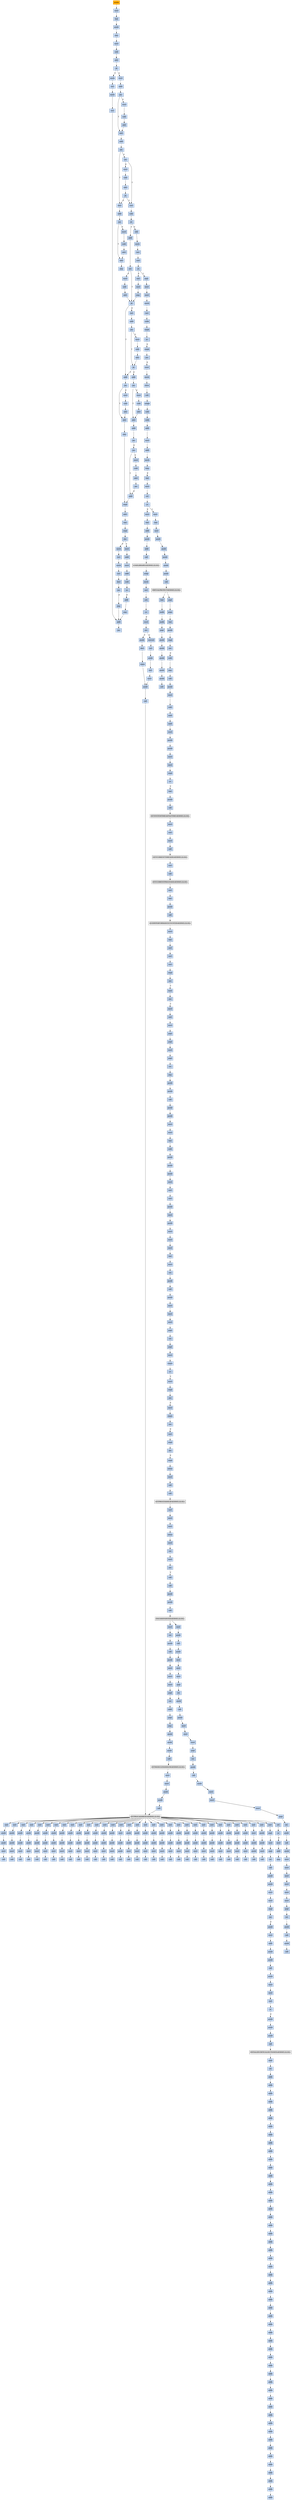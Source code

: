 strict digraph G {
	graph [bgcolor=transparent,
		name=G
	];
	node [color=lightsteelblue,
		fillcolor=lightsteelblue,
		shape=rectangle,
		style=filled
	];
	a0x00456a80pusha_	[color=lightgrey,
		fillcolor=orange,
		label=pusha];
	a0x00456a81movl_0x43e000UINT32_esi	[label=movl];
	a0x00456a80pusha_ -> a0x00456a81movl_0x43e000UINT32_esi	[color="#000000"];
	a0x00456a86leal__249856esi__edi	[label=leal];
	a0x00456a81movl_0x43e000UINT32_esi -> a0x00456a86leal__249856esi__edi	[color="#000000"];
	a0x00456a8cpushl_edi	[label=pushl];
	a0x00456a86leal__249856esi__edi -> a0x00456a8cpushl_edi	[color="#000000"];
	a0x00456a8djmp_0x00456a9a	[label=jmp];
	a0x00456a8cpushl_edi -> a0x00456a8djmp_0x00456a9a	[color="#000000"];
	a0x00456a9amovl_esi__ebx	[label=movl];
	a0x00456a8djmp_0x00456a9a -> a0x00456a9amovl_esi__ebx	[color="#000000"];
	a0x00456a9csubl_0xfffffffcUINT8_esi	[label=subl];
	a0x00456a9amovl_esi__ebx -> a0x00456a9csubl_0xfffffffcUINT8_esi	[color="#000000"];
	a0x00456a9fadcl_ebx_ebx	[label=adcl];
	a0x00456a9csubl_0xfffffffcUINT8_esi -> a0x00456a9fadcl_ebx_ebx	[color="#000000"];
	a0x00456aa1jb_0x00456a90	[label=jb];
	a0x00456a9fadcl_ebx_ebx -> a0x00456aa1jb_0x00456a90	[color="#000000"];
	a0x00456a90movb_esi__al	[label=movb];
	a0x00456aa1jb_0x00456a90 -> a0x00456a90movb_esi__al	[color="#000000",
		label=T];
	a0x00456aa3movl_0x1UINT32_eax	[label=movl];
	a0x00456aa1jb_0x00456a90 -> a0x00456aa3movl_0x1UINT32_eax	[color="#000000",
		label=F];
	a0x00456a92incl_esi	[label=incl];
	a0x00456a90movb_esi__al -> a0x00456a92incl_esi	[color="#000000"];
	a0x00456a93movb_al_edi_	[label=movb];
	a0x00456a92incl_esi -> a0x00456a93movb_al_edi_	[color="#000000"];
	a0x00456a95incl_edi	[label=incl];
	a0x00456a93movb_al_edi_ -> a0x00456a95incl_edi	[color="#000000"];
	a0x00456a96addl_ebx_ebx	[label=addl];
	a0x00456a95incl_edi -> a0x00456a96addl_ebx_ebx	[color="#000000"];
	a0x00456a98jne_0x00456aa1	[label=jne];
	a0x00456a96addl_ebx_ebx -> a0x00456a98jne_0x00456aa1	[color="#000000"];
	a0x00456aa8addl_ebx_ebx	[label=addl];
	a0x00456aa3movl_0x1UINT32_eax -> a0x00456aa8addl_ebx_ebx	[color="#000000"];
	a0x00456aaajne_0x00456ab3	[label=jne];
	a0x00456aa8addl_ebx_ebx -> a0x00456aaajne_0x00456ab3	[color="#000000"];
	a0x00456ab3adcl_eax_eax	[label=adcl];
	a0x00456aaajne_0x00456ab3 -> a0x00456ab3adcl_eax_eax	[color="#000000",
		label=T];
	a0x00456aacmovl_esi__ebx	[label=movl];
	a0x00456aaajne_0x00456ab3 -> a0x00456aacmovl_esi__ebx	[color="#000000",
		label=F];
	a0x00456ab5addl_ebx_ebx	[label=addl];
	a0x00456ab3adcl_eax_eax -> a0x00456ab5addl_ebx_ebx	[color="#000000"];
	a0x00456ab7jae_0x00456ac4	[label=jae];
	a0x00456ab5addl_ebx_ebx -> a0x00456ab7jae_0x00456ac4	[color="#000000"];
	a0x00456ab9jne_0x00456ae3	[label=jne];
	a0x00456ab7jae_0x00456ac4 -> a0x00456ab9jne_0x00456ae3	[color="#000000",
		label=F];
	a0x00456ac4decl_eax	[label=decl];
	a0x00456ab7jae_0x00456ac4 -> a0x00456ac4decl_eax	[color="#000000",
		label=T];
	a0x00456ae3xorl_ecx_ecx	[label=xorl];
	a0x00456ab9jne_0x00456ae3 -> a0x00456ae3xorl_ecx_ecx	[color="#000000",
		label=T];
	a0x00456abbmovl_esi__ebx	[label=movl];
	a0x00456ab9jne_0x00456ae3 -> a0x00456abbmovl_esi__ebx	[color="#000000",
		label=F];
	a0x00456ae5subl_0x3UINT8_eax	[label=subl];
	a0x00456ae3xorl_ecx_ecx -> a0x00456ae5subl_0x3UINT8_eax	[color="#000000"];
	a0x00456ae8jb_0x00456afb	[label=jb];
	a0x00456ae5subl_0x3UINT8_eax -> a0x00456ae8jb_0x00456afb	[color="#000000"];
	a0x00456aeashll_0x8UINT8_eax	[label=shll];
	a0x00456ae8jb_0x00456afb -> a0x00456aeashll_0x8UINT8_eax	[color="#000000",
		label=F];
	a0x00456afbaddl_ebx_ebx	[label=addl];
	a0x00456ae8jb_0x00456afb -> a0x00456afbaddl_ebx_ebx	[color="#000000",
		label=T];
	a0x00456aedmovb_esi__al	[label=movb];
	a0x00456aeashll_0x8UINT8_eax -> a0x00456aedmovb_esi__al	[color="#000000"];
	a0x00456aefincl_esi	[label=incl];
	a0x00456aedmovb_esi__al -> a0x00456aefincl_esi	[color="#000000"];
	a0x00456af0xorl_0xffffffffUINT8_eax	[label=xorl];
	a0x00456aefincl_esi -> a0x00456af0xorl_0xffffffffUINT8_eax	[color="#000000"];
	a0x00456af3je_0x00456b6a	[label=je];
	a0x00456af0xorl_0xffffffffUINT8_eax -> a0x00456af3je_0x00456b6a	[color="#000000"];
	a0x00456af5sarl_eax	[label=sarl];
	a0x00456af3je_0x00456b6a -> a0x00456af5sarl_eax	[color="#000000",
		label=F];
	a0x00456b6apopl_esi	[label=popl];
	a0x00456af3je_0x00456b6a -> a0x00456b6apopl_esi	[color="#000000",
		label=T];
	a0x00456af7movl_eax_ebp	[label=movl];
	a0x00456af5sarl_eax -> a0x00456af7movl_eax_ebp	[color="#000000"];
	a0x00456af9jmp_0x00456b06	[label=jmp];
	a0x00456af7movl_eax_ebp -> a0x00456af9jmp_0x00456b06	[color="#000000"];
	a0x00456b06jb_0x00456ad4	[label=jb];
	a0x00456af9jmp_0x00456b06 -> a0x00456b06jb_0x00456ad4	[color="#000000"];
	a0x00456ad4addl_ebx_ebx	[label=addl];
	a0x00456b06jb_0x00456ad4 -> a0x00456ad4addl_ebx_ebx	[color="#000000",
		label=T];
	a0x00456b08incl_ecx	[label=incl];
	a0x00456b06jb_0x00456ad4 -> a0x00456b08incl_ecx	[color="#000000",
		label=F];
	a0x00456ad6jne_0x00456adf	[label=jne];
	a0x00456ad4addl_ebx_ebx -> a0x00456ad6jne_0x00456adf	[color="#000000"];
	a0x00456adfadcl_ecx_ecx	[label=adcl];
	a0x00456ad6jne_0x00456adf -> a0x00456adfadcl_ecx_ecx	[color="#000000",
		label=T];
	a0x00456ad8movl_esi__ebx	[label=movl];
	a0x00456ad6jne_0x00456adf -> a0x00456ad8movl_esi__ebx	[color="#000000",
		label=F];
	a0x00456ae1jmp_0x00456b35	[label=jmp];
	a0x00456adfadcl_ecx_ecx -> a0x00456ae1jmp_0x00456b35	[color="#000000"];
	a0x00456b35cmpl_0xfffffb00UINT32_ebp	[label=cmpl];
	a0x00456ae1jmp_0x00456b35 -> a0x00456b35cmpl_0xfffffb00UINT32_ebp	[color="#000000"];
	a0x00456b3badcl_0x2UINT8_ecx	[label=adcl];
	a0x00456b35cmpl_0xfffffb00UINT32_ebp -> a0x00456b3badcl_0x2UINT8_ecx	[color="#000000"];
	a0x00456b3eleal_ediebp__edx	[label=leal];
	a0x00456b3badcl_0x2UINT8_ecx -> a0x00456b3eleal_ediebp__edx	[color="#000000"];
	a0x00456b41cmpl_0xfffffffcUINT8_ebp	[label=cmpl];
	a0x00456b3eleal_ediebp__edx -> a0x00456b41cmpl_0xfffffffcUINT8_ebp	[color="#000000"];
	a0x00456b44jbe_0x00456b54	[label=jbe];
	a0x00456b41cmpl_0xfffffffcUINT8_ebp -> a0x00456b44jbe_0x00456b54	[color="#000000"];
	a0x00456b54movl_edx__eax	[label=movl];
	a0x00456b44jbe_0x00456b54 -> a0x00456b54movl_edx__eax	[color="#000000",
		label=T];
	a0x00456b46movb_edx__al	[label=movb];
	a0x00456b44jbe_0x00456b54 -> a0x00456b46movb_edx__al	[color="#000000",
		label=F];
	a0x00456b56addl_0x4UINT8_edx	[label=addl];
	a0x00456b54movl_edx__eax -> a0x00456b56addl_0x4UINT8_edx	[color="#000000"];
	a0x00456b59movl_eax_edi_	[label=movl];
	a0x00456b56addl_0x4UINT8_edx -> a0x00456b59movl_eax_edi_	[color="#000000"];
	a0x00456b5baddl_0x4UINT8_edi	[label=addl];
	a0x00456b59movl_eax_edi_ -> a0x00456b5baddl_0x4UINT8_edi	[color="#000000"];
	a0x00456b5esubl_0x4UINT8_ecx	[label=subl];
	a0x00456b5baddl_0x4UINT8_edi -> a0x00456b5esubl_0x4UINT8_ecx	[color="#000000"];
	a0x00456b61ja_0x00456b54	[label=ja];
	a0x00456b5esubl_0x4UINT8_ecx -> a0x00456b61ja_0x00456b54	[color="#000000"];
	a0x00456b63addl_ecx_edi	[label=addl];
	a0x00456b61ja_0x00456b54 -> a0x00456b63addl_ecx_edi	[color="#000000",
		label=F];
	a0x00456b65jmp_0x00456a96	[label=jmp];
	a0x00456b63addl_ecx_edi -> a0x00456b65jmp_0x00456a96	[color="#000000"];
	a0x00456b65jmp_0x00456a96 -> a0x00456a96addl_ebx_ebx	[color="#000000"];
	a0x00456b48incl_edx	[label=incl];
	a0x00456b46movb_edx__al -> a0x00456b48incl_edx	[color="#000000"];
	a0x00456b49movb_al_edi_	[label=movb];
	a0x00456b48incl_edx -> a0x00456b49movb_al_edi_	[color="#000000"];
	a0x00456b4bincl_edi	[label=incl];
	a0x00456b49movb_al_edi_ -> a0x00456b4bincl_edi	[color="#000000"];
	a0x00456b4cdecl_ecx	[label=decl];
	a0x00456b4bincl_edi -> a0x00456b4cdecl_ecx	[color="#000000"];
	a0x00456b4djne_0x00456b46	[label=jne];
	a0x00456b4cdecl_ecx -> a0x00456b4djne_0x00456b46	[color="#000000"];
	a0x00456b4fjmp_0x00456a96	[label=jmp];
	a0x00456b4djne_0x00456b46 -> a0x00456b4fjmp_0x00456a96	[color="#000000",
		label=F];
	a0x00456b4fjmp_0x00456a96 -> a0x00456a96addl_ebx_ebx	[color="#000000"];
	a0x00456b09addl_ebx_ebx	[label=addl];
	a0x00456b08incl_ecx -> a0x00456b09addl_ebx_ebx	[color="#000000"];
	a0x00456b0bjne_0x00456b14	[label=jne];
	a0x00456b09addl_ebx_ebx -> a0x00456b0bjne_0x00456b14	[color="#000000"];
	a0x00456b14jb_0x00456ad4	[label=jb];
	a0x00456b0bjne_0x00456b14 -> a0x00456b14jb_0x00456ad4	[color="#000000",
		label=T];
	a0x00456b0dmovl_esi__ebx	[label=movl];
	a0x00456b0bjne_0x00456b14 -> a0x00456b0dmovl_esi__ebx	[color="#000000",
		label=F];
	a0x00456b14jb_0x00456ad4 -> a0x00456ad4addl_ebx_ebx	[color="#000000",
		label=T];
	a0x00456b16addl_ebx_ebx	[label=addl];
	a0x00456b14jb_0x00456ad4 -> a0x00456b16addl_ebx_ebx	[color="#000000",
		label=F];
	a0x00456b18jne_0x00456b21	[label=jne];
	a0x00456b16addl_ebx_ebx -> a0x00456b18jne_0x00456b21	[color="#000000"];
	a0x00456b21adcl_ecx_ecx	[label=adcl];
	a0x00456b18jne_0x00456b21 -> a0x00456b21adcl_ecx_ecx	[color="#000000",
		label=T];
	a0x00456b1amovl_esi__ebx	[label=movl];
	a0x00456b18jne_0x00456b21 -> a0x00456b1amovl_esi__ebx	[color="#000000",
		label=F];
	a0x00456b23addl_ebx_ebx	[label=addl];
	a0x00456b21adcl_ecx_ecx -> a0x00456b23addl_ebx_ebx	[color="#000000"];
	a0x00456b25jae_0x00456b16	[label=jae];
	a0x00456b23addl_ebx_ebx -> a0x00456b25jae_0x00456b16	[color="#000000"];
	a0x00456b27jne_0x00456b32	[label=jne];
	a0x00456b25jae_0x00456b16 -> a0x00456b27jne_0x00456b32	[color="#000000",
		label=F];
	a0x00456b32addl_0x2UINT8_ecx	[label=addl];
	a0x00456b27jne_0x00456b32 -> a0x00456b32addl_0x2UINT8_ecx	[color="#000000",
		label=T];
	a0x00456b29movl_esi__ebx	[label=movl];
	a0x00456b27jne_0x00456b32 -> a0x00456b29movl_esi__ebx	[color="#000000",
		label=F];
	a0x00456b32addl_0x2UINT8_ecx -> a0x00456b35cmpl_0xfffffb00UINT32_ebp	[color="#000000"];
	a0x00456adasubl_0xfffffffcUINT8_esi	[label=subl];
	a0x00456ad8movl_esi__ebx -> a0x00456adasubl_0xfffffffcUINT8_esi	[color="#000000"];
	a0x00456addadcl_ebx_ebx	[label=adcl];
	a0x00456adasubl_0xfffffffcUINT8_esi -> a0x00456addadcl_ebx_ebx	[color="#000000"];
	a0x00456addadcl_ebx_ebx -> a0x00456adfadcl_ecx_ecx	[color="#000000"];
	a0x00456afdjne_0x00456b06	[label=jne];
	a0x00456afbaddl_ebx_ebx -> a0x00456afdjne_0x00456b06	[color="#000000"];
	a0x00456afdjne_0x00456b06 -> a0x00456b06jb_0x00456ad4	[color="#000000",
		label=T];
	a0x00456affmovl_esi__ebx	[label=movl];
	a0x00456afdjne_0x00456b06 -> a0x00456affmovl_esi__ebx	[color="#000000",
		label=F];
	a0x00456ac5addl_ebx_ebx	[label=addl];
	a0x00456ac4decl_eax -> a0x00456ac5addl_ebx_ebx	[color="#000000"];
	a0x00456ac7jne_0x00456ad0	[label=jne];
	a0x00456ac5addl_ebx_ebx -> a0x00456ac7jne_0x00456ad0	[color="#000000"];
	a0x00456ad0adcl_eax_eax	[label=adcl];
	a0x00456ac7jne_0x00456ad0 -> a0x00456ad0adcl_eax_eax	[color="#000000",
		label=T];
	a0x00456ac9movl_esi__ebx	[label=movl];
	a0x00456ac7jne_0x00456ad0 -> a0x00456ac9movl_esi__ebx	[color="#000000",
		label=F];
	a0x00456ad2jmp_0x00456aa8	[label=jmp];
	a0x00456ad0adcl_eax_eax -> a0x00456ad2jmp_0x00456aa8	[color="#000000"];
	a0x00456aaesubl_0xfffffffcUINT8_esi	[label=subl];
	a0x00456aacmovl_esi__ebx -> a0x00456aaesubl_0xfffffffcUINT8_esi	[color="#000000"];
	a0x00456ab1adcl_ebx_ebx	[label=adcl];
	a0x00456aaesubl_0xfffffffcUINT8_esi -> a0x00456ab1adcl_ebx_ebx	[color="#000000"];
	a0x00456ab1adcl_ebx_ebx -> a0x00456ab3adcl_eax_eax	[color="#000000"];
	a0x00456b2bsubl_0xfffffffcUINT8_esi	[label=subl];
	a0x00456b29movl_esi__ebx -> a0x00456b2bsubl_0xfffffffcUINT8_esi	[color="#000000"];
	a0x00456b2eadcl_ebx_ebx	[label=adcl];
	a0x00456b2bsubl_0xfffffffcUINT8_esi -> a0x00456b2eadcl_ebx_ebx	[color="#000000"];
	a0x00456b30jae_0x00456b16	[label=jae];
	a0x00456b2eadcl_ebx_ebx -> a0x00456b30jae_0x00456b16	[color="#000000"];
	a0x00456b30jae_0x00456b16 -> a0x00456b32addl_0x2UINT8_ecx	[color="#000000",
		label=F];
	a0x00456abdsubl_0xfffffffcUINT8_esi	[label=subl];
	a0x00456abbmovl_esi__ebx -> a0x00456abdsubl_0xfffffffcUINT8_esi	[color="#000000"];
	a0x00456ac0adcl_ebx_ebx	[label=adcl];
	a0x00456abdsubl_0xfffffffcUINT8_esi -> a0x00456ac0adcl_ebx_ebx	[color="#000000"];
	a0x00456ac2jb_0x00456ae3	[label=jb];
	a0x00456ac0adcl_ebx_ebx -> a0x00456ac2jb_0x00456ae3	[color="#000000"];
	a0x00456ac2jb_0x00456ae3 -> a0x00456ae3xorl_ecx_ecx	[color="#000000",
		label=T];
	a0x00456ac2jb_0x00456ae3 -> a0x00456ac4decl_eax	[color="#000000",
		label=F];
	a0x00456b01subl_0xfffffffcUINT8_esi	[label=subl];
	a0x00456affmovl_esi__ebx -> a0x00456b01subl_0xfffffffcUINT8_esi	[color="#000000"];
	a0x00456b04adcl_ebx_ebx	[label=adcl];
	a0x00456b01subl_0xfffffffcUINT8_esi -> a0x00456b04adcl_ebx_ebx	[color="#000000"];
	a0x00456b04adcl_ebx_ebx -> a0x00456b06jb_0x00456ad4	[color="#000000"];
	a0x00456b0fsubl_0xfffffffcUINT8_esi	[label=subl];
	a0x00456b0dmovl_esi__ebx -> a0x00456b0fsubl_0xfffffffcUINT8_esi	[color="#000000"];
	a0x00456b12adcl_ebx_ebx	[label=adcl];
	a0x00456b0fsubl_0xfffffffcUINT8_esi -> a0x00456b12adcl_ebx_ebx	[color="#000000"];
	a0x00456b12adcl_ebx_ebx -> a0x00456b14jb_0x00456ad4	[color="#000000"];
	a0x00456b1csubl_0xfffffffcUINT8_esi	[label=subl];
	a0x00456b1amovl_esi__ebx -> a0x00456b1csubl_0xfffffffcUINT8_esi	[color="#000000"];
	a0x00456b1fadcl_ebx_ebx	[label=adcl];
	a0x00456b1csubl_0xfffffffcUINT8_esi -> a0x00456b1fadcl_ebx_ebx	[color="#000000"];
	a0x00456b1fadcl_ebx_ebx -> a0x00456b21adcl_ecx_ecx	[color="#000000"];
	a0x00456acbsubl_0xfffffffcUINT8_esi	[label=subl];
	a0x00456ac9movl_esi__ebx -> a0x00456acbsubl_0xfffffffcUINT8_esi	[color="#000000"];
	a0x00456aceadcl_ebx_ebx	[label=adcl];
	a0x00456acbsubl_0xfffffffcUINT8_esi -> a0x00456aceadcl_ebx_ebx	[color="#000000"];
	a0x00456aceadcl_ebx_ebx -> a0x00456ad0adcl_eax_eax	[color="#000000"];
	a0x00456b6bmovl_esi_edi	[label=movl];
	a0x00456b6apopl_esi -> a0x00456b6bmovl_esi_edi	[color="#000000"];
	a0x00456b6dmovl_0x916UINT32_ecx	[label=movl];
	a0x00456b6bmovl_esi_edi -> a0x00456b6dmovl_0x916UINT32_ecx	[color="#000000"];
	a0x00456b72movb_edi__al	[label=movb];
	a0x00456b6dmovl_0x916UINT32_ecx -> a0x00456b72movb_edi__al	[color="#000000"];
	a0x00456b74incl_edi	[label=incl];
	a0x00456b72movb_edi__al -> a0x00456b74incl_edi	[color="#000000"];
	a0x00456b75subb_0xffffffe8UINT8_al	[label=subb];
	a0x00456b74incl_edi -> a0x00456b75subb_0xffffffe8UINT8_al	[color="#000000"];
	a0x00456b77cmpb_0x1UINT8_al	[label=cmpb];
	a0x00456b75subb_0xffffffe8UINT8_al -> a0x00456b77cmpb_0x1UINT8_al	[color="#000000"];
	a0x00456b79ja_0x00456b72	[label=ja];
	a0x00456b77cmpb_0x1UINT8_al -> a0x00456b79ja_0x00456b72	[color="#000000"];
	a0x00456b7bcmpb_0x9UINT8_edi_	[label=cmpb];
	a0x00456b79ja_0x00456b72 -> a0x00456b7bcmpb_0x9UINT8_edi_	[color="#000000",
		label=F];
	a0x00456b7ejne_0x00456b72	[label=jne];
	a0x00456b7bcmpb_0x9UINT8_edi_ -> a0x00456b7ejne_0x00456b72	[color="#000000"];
	a0x00456b80movl_edi__eax	[label=movl];
	a0x00456b7ejne_0x00456b72 -> a0x00456b80movl_edi__eax	[color="#000000",
		label=F];
	a0x00456b82movb_0x4edi__bl	[label=movb];
	a0x00456b80movl_edi__eax -> a0x00456b82movb_0x4edi__bl	[color="#000000"];
	a0x00456b85shrw_0x8UINT8_ax	[label=shrw];
	a0x00456b82movb_0x4edi__bl -> a0x00456b85shrw_0x8UINT8_ax	[color="#000000"];
	a0x00456b89roll_0x10UINT8_eax	[label=roll];
	a0x00456b85shrw_0x8UINT8_ax -> a0x00456b89roll_0x10UINT8_eax	[color="#000000"];
	a0x00456b8cxchgb_al_ah	[label=xchgb];
	a0x00456b89roll_0x10UINT8_eax -> a0x00456b8cxchgb_al_ah	[color="#000000"];
	a0x00456b8esubl_edi_eax	[label=subl];
	a0x00456b8cxchgb_al_ah -> a0x00456b8esubl_edi_eax	[color="#000000"];
	a0x00456b90subb_0xffffffe8UINT8_bl	[label=subb];
	a0x00456b8esubl_edi_eax -> a0x00456b90subb_0xffffffe8UINT8_bl	[color="#000000"];
	a0x00456b93addl_esi_eax	[label=addl];
	a0x00456b90subb_0xffffffe8UINT8_bl -> a0x00456b93addl_esi_eax	[color="#000000"];
	a0x00456b95movl_eax_edi_	[label=movl];
	a0x00456b93addl_esi_eax -> a0x00456b95movl_eax_edi_	[color="#000000"];
	a0x00456b97addl_0x5UINT8_edi	[label=addl];
	a0x00456b95movl_eax_edi_ -> a0x00456b97addl_0x5UINT8_edi	[color="#000000"];
	a0x00456b9amovb_bl_al	[label=movb];
	a0x00456b97addl_0x5UINT8_edi -> a0x00456b9amovb_bl_al	[color="#000000"];
	a0x00456b9cloop_0x00456b77	[label=loop];
	a0x00456b9amovb_bl_al -> a0x00456b9cloop_0x00456b77	[color="#000000"];
	a0x00456b9eleal_0x54000esi__edi	[label=leal];
	a0x00456b9cloop_0x00456b77 -> a0x00456b9eleal_0x54000esi__edi	[color="#000000",
		label=F];
	a0x00456ba4movl_edi__eax	[label=movl];
	a0x00456b9eleal_0x54000esi__edi -> a0x00456ba4movl_edi__eax	[color="#000000"];
	a0x00456ba6orl_eax_eax	[label=orl];
	a0x00456ba4movl_edi__eax -> a0x00456ba6orl_eax_eax	[color="#000000"];
	a0x00456ba8je_0x00456bef	[label=je];
	a0x00456ba6orl_eax_eax -> a0x00456ba8je_0x00456bef	[color="#000000"];
	a0x00456baamovl_0x4edi__ebx	[label=movl];
	a0x00456ba8je_0x00456bef -> a0x00456baamovl_0x4edi__ebx	[color="#000000",
		label=F];
	a0x00456befmovl_0x566d8esi__ebp	[label=movl];
	a0x00456ba8je_0x00456bef -> a0x00456befmovl_0x566d8esi__ebp	[color="#000000",
		label=T];
	a0x00456badleal_0x565e0eaxesi__eax	[label=leal];
	a0x00456baamovl_0x4edi__ebx -> a0x00456badleal_0x565e0eaxesi__eax	[color="#000000"];
	a0x00456bb4addl_esi_ebx	[label=addl];
	a0x00456badleal_0x565e0eaxesi__eax -> a0x00456bb4addl_esi_ebx	[color="#000000"];
	a0x00456bb6pushl_eax	[label=pushl];
	a0x00456bb4addl_esi_ebx -> a0x00456bb6pushl_eax	[color="#000000"];
	a0x00456bb7addl_0x8UINT8_edi	[label=addl];
	a0x00456bb6pushl_eax -> a0x00456bb7addl_0x8UINT8_edi	[color="#000000"];
	a0x00456bbacall_0x566ccesi_	[label=call];
	a0x00456bb7addl_0x8UINT8_edi -> a0x00456bbacall_0x566ccesi_	[color="#000000"];
	LOADLIBRARYA_KERNEL32_DLL	[color=lightgrey,
		fillcolor=lightgrey,
		label="LOADLIBRARYA-KERNEL32-DLL"];
	a0x00456bbacall_0x566ccesi_ -> LOADLIBRARYA_KERNEL32_DLL	[color="#000000"];
	a0x00456bc0xchgl_eax_ebp	[label=xchgl];
	LOADLIBRARYA_KERNEL32_DLL -> a0x00456bc0xchgl_eax_ebp	[color="#000000"];
	a0x00456bc1movb_edi__al	[label=movb];
	a0x00456bc0xchgl_eax_ebp -> a0x00456bc1movb_edi__al	[color="#000000"];
	a0x00456bc3incl_edi	[label=incl];
	a0x00456bc1movb_edi__al -> a0x00456bc3incl_edi	[color="#000000"];
	a0x00456bc4orb_al_al	[label=orb];
	a0x00456bc3incl_edi -> a0x00456bc4orb_al_al	[color="#000000"];
	a0x00456bc6je_0x00456ba4	[label=je];
	a0x00456bc4orb_al_al -> a0x00456bc6je_0x00456ba4	[color="#000000"];
	a0x00456bc8movl_edi_ecx	[label=movl];
	a0x00456bc6je_0x00456ba4 -> a0x00456bc8movl_edi_ecx	[color="#000000",
		label=F];
	a0x00456bcajns_0x00456bd3	[label=jns];
	a0x00456bc8movl_edi_ecx -> a0x00456bcajns_0x00456bd3	[color="#000000"];
	a0x00456bd3pushl_edi	[label=pushl];
	a0x00456bcajns_0x00456bd3 -> a0x00456bd3pushl_edi	[color="#000000",
		label=T];
	a0x00456bccmovzwl_edi__eax	[label=movzwl];
	a0x00456bcajns_0x00456bd3 -> a0x00456bccmovzwl_edi__eax	[color="#000000",
		label=F];
	a0x00456bd4decl_eax	[label=decl];
	a0x00456bd3pushl_edi -> a0x00456bd4decl_eax	[color="#000000"];
	a0x00456bd5repnz_scasb_es_edi__al	[label=repnz];
	a0x00456bd4decl_eax -> a0x00456bd5repnz_scasb_es_edi__al	[color="#000000"];
	a0x00456bd7pushl_ebp	[label=pushl];
	a0x00456bd5repnz_scasb_es_edi__al -> a0x00456bd7pushl_ebp	[color="#000000"];
	a0x00456bd8call_0x566d4esi_	[label=call];
	a0x00456bd7pushl_ebp -> a0x00456bd8call_0x566d4esi_	[color="#000000"];
	GETPROCADDRESS_KERNEL32_DLL	[color=lightgrey,
		fillcolor=lightgrey,
		label="GETPROCADDRESS-KERNEL32-DLL"];
	a0x00456bd8call_0x566d4esi_ -> GETPROCADDRESS_KERNEL32_DLL	[color="#000000"];
	a0x00456bdeorl_eax_eax	[label=orl];
	GETPROCADDRESS_KERNEL32_DLL -> a0x00456bdeorl_eax_eax	[color="#000000"];
	a0x0040b44cxorl_0x42b190_eax	[label=xorl];
	GETPROCADDRESS_KERNEL32_DLL -> a0x0040b44cxorl_0x42b190_eax	[color="#000000"];
	a0x0040b45fxorl_0x42b190_eax	[label=xorl];
	GETPROCADDRESS_KERNEL32_DLL -> a0x0040b45fxorl_0x42b190_eax	[color="#000000"];
	a0x0040b472xorl_0x42b190_eax	[label=xorl];
	GETPROCADDRESS_KERNEL32_DLL -> a0x0040b472xorl_0x42b190_eax	[color="#000000"];
	a0x0040b485xorl_0x42b190_eax	[label=xorl];
	GETPROCADDRESS_KERNEL32_DLL -> a0x0040b485xorl_0x42b190_eax	[color="#000000"];
	a0x0040b498xorl_0x42b190_eax	[label=xorl];
	GETPROCADDRESS_KERNEL32_DLL -> a0x0040b498xorl_0x42b190_eax	[color="#000000"];
	a0x0040b4abxorl_0x42b190_eax	[label=xorl];
	GETPROCADDRESS_KERNEL32_DLL -> a0x0040b4abxorl_0x42b190_eax	[color="#000000"];
	a0x0040b4bexorl_0x42b190_eax	[label=xorl];
	GETPROCADDRESS_KERNEL32_DLL -> a0x0040b4bexorl_0x42b190_eax	[color="#000000"];
	a0x0040b4d1xorl_0x42b190_eax	[label=xorl];
	GETPROCADDRESS_KERNEL32_DLL -> a0x0040b4d1xorl_0x42b190_eax	[color="#000000"];
	a0x0040b4e4xorl_0x42b190_eax	[label=xorl];
	GETPROCADDRESS_KERNEL32_DLL -> a0x0040b4e4xorl_0x42b190_eax	[color="#000000"];
	a0x0040b4f7xorl_0x42b190_eax	[label=xorl];
	GETPROCADDRESS_KERNEL32_DLL -> a0x0040b4f7xorl_0x42b190_eax	[color="#000000"];
	a0x0040b50axorl_0x42b190_eax	[label=xorl];
	GETPROCADDRESS_KERNEL32_DLL -> a0x0040b50axorl_0x42b190_eax	[color="#000000"];
	a0x0040b51dxorl_0x42b190_eax	[label=xorl];
	GETPROCADDRESS_KERNEL32_DLL -> a0x0040b51dxorl_0x42b190_eax	[color="#000000"];
	a0x0040b530xorl_0x42b190_eax	[label=xorl];
	GETPROCADDRESS_KERNEL32_DLL -> a0x0040b530xorl_0x42b190_eax	[color="#000000"];
	a0x0040b543xorl_0x42b190_eax	[label=xorl];
	GETPROCADDRESS_KERNEL32_DLL -> a0x0040b543xorl_0x42b190_eax	[color="#000000"];
	a0x0040b556xorl_0x42b190_eax	[label=xorl];
	GETPROCADDRESS_KERNEL32_DLL -> a0x0040b556xorl_0x42b190_eax	[color="#000000"];
	a0x0040b569xorl_0x42b190_eax	[label=xorl];
	GETPROCADDRESS_KERNEL32_DLL -> a0x0040b569xorl_0x42b190_eax	[color="#000000"];
	a0x0040b57cxorl_0x42b190_eax	[label=xorl];
	GETPROCADDRESS_KERNEL32_DLL -> a0x0040b57cxorl_0x42b190_eax	[color="#000000"];
	a0x0040b58fxorl_0x42b190_eax	[label=xorl];
	GETPROCADDRESS_KERNEL32_DLL -> a0x0040b58fxorl_0x42b190_eax	[color="#000000"];
	a0x0040b5a2xorl_0x42b190_eax	[label=xorl];
	GETPROCADDRESS_KERNEL32_DLL -> a0x0040b5a2xorl_0x42b190_eax	[color="#000000"];
	a0x0040b5b5xorl_0x42b190_eax	[label=xorl];
	GETPROCADDRESS_KERNEL32_DLL -> a0x0040b5b5xorl_0x42b190_eax	[color="#000000"];
	a0x0040b5c8xorl_0x42b190_eax	[label=xorl];
	GETPROCADDRESS_KERNEL32_DLL -> a0x0040b5c8xorl_0x42b190_eax	[color="#000000"];
	a0x0040b5dbxorl_0x42b190_eax	[label=xorl];
	GETPROCADDRESS_KERNEL32_DLL -> a0x0040b5dbxorl_0x42b190_eax	[color="#000000"];
	a0x0040b5eexorl_0x42b190_eax	[label=xorl];
	GETPROCADDRESS_KERNEL32_DLL -> a0x0040b5eexorl_0x42b190_eax	[color="#000000"];
	a0x0040b601xorl_0x42b190_eax	[label=xorl];
	GETPROCADDRESS_KERNEL32_DLL -> a0x0040b601xorl_0x42b190_eax	[color="#000000"];
	a0x0040b614xorl_0x42b190_eax	[label=xorl];
	GETPROCADDRESS_KERNEL32_DLL -> a0x0040b614xorl_0x42b190_eax	[color="#000000"];
	a0x0040b627xorl_0x42b190_eax	[label=xorl];
	GETPROCADDRESS_KERNEL32_DLL -> a0x0040b627xorl_0x42b190_eax	[color="#000000"];
	a0x0040b63axorl_0x42b190_eax	[label=xorl];
	GETPROCADDRESS_KERNEL32_DLL -> a0x0040b63axorl_0x42b190_eax	[color="#000000"];
	a0x0040b64dxorl_0x42b190_eax	[label=xorl];
	GETPROCADDRESS_KERNEL32_DLL -> a0x0040b64dxorl_0x42b190_eax	[color="#000000"];
	a0x0040b660xorl_0x42b190_eax	[label=xorl];
	GETPROCADDRESS_KERNEL32_DLL -> a0x0040b660xorl_0x42b190_eax	[color="#000000"];
	a0x0040b673xorl_0x42b190_eax	[label=xorl];
	GETPROCADDRESS_KERNEL32_DLL -> a0x0040b673xorl_0x42b190_eax	[color="#000000"];
	a0x0040b686xorl_0x42b190_eax	[label=xorl];
	GETPROCADDRESS_KERNEL32_DLL -> a0x0040b686xorl_0x42b190_eax	[color="#000000"];
	a0x0040b699xorl_0x42b190_eax	[label=xorl];
	GETPROCADDRESS_KERNEL32_DLL -> a0x0040b699xorl_0x42b190_eax	[color="#000000"];
	a0x0040b6acxorl_0x42b190_eax	[label=xorl];
	GETPROCADDRESS_KERNEL32_DLL -> a0x0040b6acxorl_0x42b190_eax	[color="#000000"];
	a0x00456be0je_0x00456be9	[label=je];
	a0x00456bdeorl_eax_eax -> a0x00456be0je_0x00456be9	[color="#000000"];
	a0x00456be2movl_eax_ebx_	[label=movl];
	a0x00456be0je_0x00456be9 -> a0x00456be2movl_eax_ebx_	[color="#000000",
		label=F];
	a0x00456be4addl_0x4UINT8_ebx	[label=addl];
	a0x00456be2movl_eax_ebx_ -> a0x00456be4addl_0x4UINT8_ebx	[color="#000000"];
	a0x00456be7jmp_0x00456bc1	[label=jmp];
	a0x00456be4addl_0x4UINT8_ebx -> a0x00456be7jmp_0x00456bc1	[color="#000000"];
	a0x00456bcfincl_edi	[label=incl];
	a0x00456bccmovzwl_edi__eax -> a0x00456bcfincl_edi	[color="#000000"];
	a0x00456bd0pushl_eax	[label=pushl];
	a0x00456bcfincl_edi -> a0x00456bd0pushl_eax	[color="#000000"];
	a0x00456bd1incl_edi	[label=incl];
	a0x00456bd0pushl_eax -> a0x00456bd1incl_edi	[color="#000000"];
	a0x00456bd2movl_0xaef24857UINT32_ecx	[label=movl];
	a0x00456bd1incl_edi -> a0x00456bd2movl_0xaef24857UINT32_ecx	[color="#000000"];
	a0x00456bd2movl_0xaef24857UINT32_ecx -> a0x00456bd7pushl_ebp	[color="#000000"];
	a0x00456bf5leal__4096esi__edi	[label=leal];
	a0x00456befmovl_0x566d8esi__ebp -> a0x00456bf5leal__4096esi__edi	[color="#000000"];
	a0x00456bfbmovl_0x1000UINT32_ebx	[label=movl];
	a0x00456bf5leal__4096esi__edi -> a0x00456bfbmovl_0x1000UINT32_ebx	[color="#000000"];
	a0x00456c00pushl_eax	[label=pushl];
	a0x00456bfbmovl_0x1000UINT32_ebx -> a0x00456c00pushl_eax	[color="#000000"];
	a0x00456c01pushl_esp	[label=pushl];
	a0x00456c00pushl_eax -> a0x00456c01pushl_esp	[color="#000000"];
	a0x00456c02pushl_0x4UINT8	[label=pushl];
	a0x00456c01pushl_esp -> a0x00456c02pushl_0x4UINT8	[color="#000000"];
	a0x00456c04pushl_ebx	[label=pushl];
	a0x00456c02pushl_0x4UINT8 -> a0x00456c04pushl_ebx	[color="#000000"];
	a0x00456c05pushl_edi	[label=pushl];
	a0x00456c04pushl_ebx -> a0x00456c05pushl_edi	[color="#000000"];
	a0x00456c06call_ebp	[label=call];
	a0x00456c05pushl_edi -> a0x00456c06call_ebp	[color="#000000"];
	VIRTUALPROTECT_KERNEL32_DLL	[color=lightgrey,
		fillcolor=lightgrey,
		label="VIRTUALPROTECT-KERNEL32-DLL"];
	a0x00456c06call_ebp -> VIRTUALPROTECT_KERNEL32_DLL	[color="#000000"];
	a0x00456c08leal_0x217edi__eax	[label=leal];
	VIRTUALPROTECT_KERNEL32_DLL -> a0x00456c08leal_0x217edi__eax	[color="#000000"];
	a0x00456c1dpopl_eax	[label=popl];
	VIRTUALPROTECT_KERNEL32_DLL -> a0x00456c1dpopl_eax	[color="#000000"];
	a0x00456c0eandb_0x7fUINT8_eax_	[label=andb];
	a0x00456c08leal_0x217edi__eax -> a0x00456c0eandb_0x7fUINT8_eax_	[color="#000000"];
	a0x00456c11andb_0x7fUINT8_0x28eax_	[label=andb];
	a0x00456c0eandb_0x7fUINT8_eax_ -> a0x00456c11andb_0x7fUINT8_0x28eax_	[color="#000000"];
	a0x00456c15popl_eax	[label=popl];
	a0x00456c11andb_0x7fUINT8_0x28eax_ -> a0x00456c15popl_eax	[color="#000000"];
	a0x00456c16pushl_eax	[label=pushl];
	a0x00456c15popl_eax -> a0x00456c16pushl_eax	[color="#000000"];
	a0x00456c17pushl_esp	[label=pushl];
	a0x00456c16pushl_eax -> a0x00456c17pushl_esp	[color="#000000"];
	a0x00456c18pushl_eax	[label=pushl];
	a0x00456c17pushl_esp -> a0x00456c18pushl_eax	[color="#000000"];
	a0x00456c19pushl_ebx	[label=pushl];
	a0x00456c18pushl_eax -> a0x00456c19pushl_ebx	[color="#000000"];
	a0x00456c1apushl_edi	[label=pushl];
	a0x00456c19pushl_ebx -> a0x00456c1apushl_edi	[color="#000000"];
	a0x00456c1bcall_ebp	[label=call];
	a0x00456c1apushl_edi -> a0x00456c1bcall_ebp	[color="#000000"];
	a0x00456c1epopa_	[label=popa];
	a0x00456c1dpopl_eax -> a0x00456c1epopa_	[color="#000000"];
	a0x00456c1fleal__128esp__eax	[label=leal];
	a0x00456c1epopa_ -> a0x00456c1fleal__128esp__eax	[color="#000000"];
	a0x00456c23pushl_0x0UINT8	[label=pushl];
	a0x00456c1fleal__128esp__eax -> a0x00456c23pushl_0x0UINT8	[color="#000000"];
	a0x00456c25cmpl_eax_esp	[label=cmpl];
	a0x00456c23pushl_0x0UINT8 -> a0x00456c25cmpl_eax_esp	[color="#000000"];
	a0x00456c27jne_0x00456c23	[label=jne];
	a0x00456c25cmpl_eax_esp -> a0x00456c27jne_0x00456c23	[color="#000000"];
	a0x00456c29subl_0xffffff80UINT8_esp	[label=subl];
	a0x00456c27jne_0x00456c23 -> a0x00456c29subl_0xffffff80UINT8_esp	[color="#000000",
		label=F];
	a0x00456c2cjmp_0x0040a0cf	[label=jmp];
	a0x00456c29subl_0xffffff80UINT8_esp -> a0x00456c2cjmp_0x0040a0cf	[color="#000000"];
	a0x0040a0cfcall_0x4138aa	[label=call];
	a0x00456c2cjmp_0x0040a0cf -> a0x0040a0cfcall_0x4138aa	[color="#000000"];
	a0x004138aapushl_ebp	[label=pushl];
	a0x0040a0cfcall_0x4138aa -> a0x004138aapushl_ebp	[color="#000000"];
	a0x004138abmovl_esp_ebp	[label=movl];
	a0x004138aapushl_ebp -> a0x004138abmovl_esp_ebp	[color="#000000"];
	a0x004138adsubl_0x14UINT8_esp	[label=subl];
	a0x004138abmovl_esp_ebp -> a0x004138adsubl_0x14UINT8_esp	[color="#000000"];
	a0x004138b0andl_0x0UINT8__12ebp_	[label=andl];
	a0x004138adsubl_0x14UINT8_esp -> a0x004138b0andl_0x0UINT8__12ebp_	[color="#000000"];
	a0x004138b4andl_0x0UINT8__8ebp_	[label=andl];
	a0x004138b0andl_0x0UINT8__12ebp_ -> a0x004138b4andl_0x0UINT8__8ebp_	[color="#000000"];
	a0x004138b8movl_0x42b190_eax	[label=movl];
	a0x004138b4andl_0x0UINT8__8ebp_ -> a0x004138b8movl_0x42b190_eax	[color="#000000"];
	a0x004138bdpushl_esi	[label=pushl];
	a0x004138b8movl_0x42b190_eax -> a0x004138bdpushl_esi	[color="#000000"];
	a0x004138bepushl_edi	[label=pushl];
	a0x004138bdpushl_esi -> a0x004138bepushl_edi	[color="#000000"];
	a0x004138bfmovl_0xbb40e64eUINT32_edi	[label=movl];
	a0x004138bepushl_edi -> a0x004138bfmovl_0xbb40e64eUINT32_edi	[color="#000000"];
	a0x004138c4movl_0xffff0000UINT32_esi	[label=movl];
	a0x004138bfmovl_0xbb40e64eUINT32_edi -> a0x004138c4movl_0xffff0000UINT32_esi	[color="#000000"];
	a0x004138c9cmpl_edi_eax	[label=cmpl];
	a0x004138c4movl_0xffff0000UINT32_esi -> a0x004138c9cmpl_edi_eax	[color="#000000"];
	a0x004138cbje_0x4138da	[label=je];
	a0x004138c9cmpl_edi_eax -> a0x004138cbje_0x4138da	[color="#000000"];
	a0x004138daleal__12ebp__eax	[label=leal];
	a0x004138cbje_0x4138da -> a0x004138daleal__12ebp__eax	[color="#000000",
		label=T];
	a0x004138ddpushl_eax	[label=pushl];
	a0x004138daleal__12ebp__eax -> a0x004138ddpushl_eax	[color="#000000"];
	a0x004138decall_0x41b10c	[label=call];
	a0x004138ddpushl_eax -> a0x004138decall_0x41b10c	[color="#000000"];
	GETSYSTEMTIMEASFILETIME_KERNEL32_DLL	[color=lightgrey,
		fillcolor=lightgrey,
		label="GETSYSTEMTIMEASFILETIME-KERNEL32-DLL"];
	a0x004138decall_0x41b10c -> GETSYSTEMTIMEASFILETIME_KERNEL32_DLL	[color="#000000"];
	a0x004138e4movl__8ebp__eax	[label=movl];
	GETSYSTEMTIMEASFILETIME_KERNEL32_DLL -> a0x004138e4movl__8ebp__eax	[color="#000000"];
	a0x004138e7xorl__12ebp__eax	[label=xorl];
	a0x004138e4movl__8ebp__eax -> a0x004138e7xorl__12ebp__eax	[color="#000000"];
	a0x004138eamovl_eax__4ebp_	[label=movl];
	a0x004138e7xorl__12ebp__eax -> a0x004138eamovl_eax__4ebp_	[color="#000000"];
	a0x004138edcall_0x41b190	[label=call];
	a0x004138eamovl_eax__4ebp_ -> a0x004138edcall_0x41b190	[color="#000000"];
	GETCURRENTTHREADID_KERNEL32_DLL	[color=lightgrey,
		fillcolor=lightgrey,
		label="GETCURRENTTHREADID-KERNEL32-DLL"];
	a0x004138edcall_0x41b190 -> GETCURRENTTHREADID_KERNEL32_DLL	[color="#000000"];
	a0x004138f3xorl_eax__4ebp_	[label=xorl];
	GETCURRENTTHREADID_KERNEL32_DLL -> a0x004138f3xorl_eax__4ebp_	[color="#000000"];
	a0x004138f6call_0x41b108	[label=call];
	a0x004138f3xorl_eax__4ebp_ -> a0x004138f6call_0x41b108	[color="#000000"];
	GETCURRENTPROCESSID_KERNEL32_DLL	[color=lightgrey,
		fillcolor=lightgrey,
		label="GETCURRENTPROCESSID-KERNEL32-DLL"];
	a0x004138f6call_0x41b108 -> GETCURRENTPROCESSID_KERNEL32_DLL	[color="#000000"];
	a0x004138fcxorl_eax__4ebp_	[label=xorl];
	GETCURRENTPROCESSID_KERNEL32_DLL -> a0x004138fcxorl_eax__4ebp_	[color="#000000"];
	a0x004138ffleal__20ebp__eax	[label=leal];
	a0x004138fcxorl_eax__4ebp_ -> a0x004138ffleal__20ebp__eax	[color="#000000"];
	a0x00413902pushl_eax	[label=pushl];
	a0x004138ffleal__20ebp__eax -> a0x00413902pushl_eax	[color="#000000"];
	a0x00413903call_0x41b104	[label=call];
	a0x00413902pushl_eax -> a0x00413903call_0x41b104	[color="#000000"];
	QUERYPERFORMANCECOUNTER_KERNEL32_DLL	[color=lightgrey,
		fillcolor=lightgrey,
		label="QUERYPERFORMANCECOUNTER-KERNEL32-DLL"];
	a0x00413903call_0x41b104 -> QUERYPERFORMANCECOUNTER_KERNEL32_DLL	[color="#000000"];
	a0x00413909movl__16ebp__ecx	[label=movl];
	QUERYPERFORMANCECOUNTER_KERNEL32_DLL -> a0x00413909movl__16ebp__ecx	[color="#000000"];
	a0x0041390cleal__4ebp__eax	[label=leal];
	a0x00413909movl__16ebp__ecx -> a0x0041390cleal__4ebp__eax	[color="#000000"];
	a0x0041390fxorl__20ebp__ecx	[label=xorl];
	a0x0041390cleal__4ebp__eax -> a0x0041390fxorl__20ebp__ecx	[color="#000000"];
	a0x00413912xorl__4ebp__ecx	[label=xorl];
	a0x0041390fxorl__20ebp__ecx -> a0x00413912xorl__4ebp__ecx	[color="#000000"];
	a0x00413915xorl_eax_ecx	[label=xorl];
	a0x00413912xorl__4ebp__ecx -> a0x00413915xorl_eax_ecx	[color="#000000"];
	a0x00413917cmpl_edi_ecx	[label=cmpl];
	a0x00413915xorl_eax_ecx -> a0x00413917cmpl_edi_ecx	[color="#000000"];
	a0x00413919jne_0x413922	[label=jne];
	a0x00413917cmpl_edi_ecx -> a0x00413919jne_0x413922	[color="#000000"];
	a0x00413922testl_ecx_esi	[label=testl];
	a0x00413919jne_0x413922 -> a0x00413922testl_ecx_esi	[color="#000000",
		label=T];
	a0x00413924jne_0x413932	[label=jne];
	a0x00413922testl_ecx_esi -> a0x00413924jne_0x413932	[color="#000000"];
	a0x00413932movl_ecx_0x42b190	[label=movl];
	a0x00413924jne_0x413932 -> a0x00413932movl_ecx_0x42b190	[color="#000000",
		label=T];
	a0x00413938notl_ecx	[label=notl];
	a0x00413932movl_ecx_0x42b190 -> a0x00413938notl_ecx	[color="#000000"];
	a0x0041393amovl_ecx_0x42b194	[label=movl];
	a0x00413938notl_ecx -> a0x0041393amovl_ecx_0x42b194	[color="#000000"];
	a0x00413940popl_edi	[label=popl];
	a0x0041393amovl_ecx_0x42b194 -> a0x00413940popl_edi	[color="#000000"];
	a0x00413941popl_esi	[label=popl];
	a0x00413940popl_edi -> a0x00413941popl_esi	[color="#000000"];
	a0x00413942movl_ebp_esp	[label=movl];
	a0x00413941popl_esi -> a0x00413942movl_ebp_esp	[color="#000000"];
	a0x00413944popl_ebp	[label=popl];
	a0x00413942movl_ebp_esp -> a0x00413944popl_ebp	[color="#000000"];
	a0x00413945ret	[label=ret];
	a0x00413944popl_ebp -> a0x00413945ret	[color="#000000"];
	a0x0040a0d4jmp_0x409f54	[label=jmp];
	a0x00413945ret -> a0x0040a0d4jmp_0x409f54	[color="#000000"];
	a0x00409f54pushl_0x14UINT8	[label=pushl];
	a0x0040a0d4jmp_0x409f54 -> a0x00409f54pushl_0x14UINT8	[color="#000000"];
	a0x00409f56pushl_0x429940UINT32	[label=pushl];
	a0x00409f54pushl_0x14UINT8 -> a0x00409f56pushl_0x429940UINT32	[color="#000000"];
	a0x00409f5bcall_0x40bfa0	[label=call];
	a0x00409f56pushl_0x429940UINT32 -> a0x00409f5bcall_0x40bfa0	[color="#000000"];
	a0x0040bfa0pushl_0x409030UINT32	[label=pushl];
	a0x00409f5bcall_0x40bfa0 -> a0x0040bfa0pushl_0x409030UINT32	[color="#000000"];
	a0x0040bfa5pushl_fs_0	[label=pushl];
	a0x0040bfa0pushl_0x409030UINT32 -> a0x0040bfa5pushl_fs_0	[color="#000000"];
	a0x0040bfacmovl_0x10esp__eax	[label=movl];
	a0x0040bfa5pushl_fs_0 -> a0x0040bfacmovl_0x10esp__eax	[color="#000000"];
	a0x0040bfb0movl_ebp_0x10esp_	[label=movl];
	a0x0040bfacmovl_0x10esp__eax -> a0x0040bfb0movl_ebp_0x10esp_	[color="#000000"];
	a0x0040bfb4leal_0x10esp__ebp	[label=leal];
	a0x0040bfb0movl_ebp_0x10esp_ -> a0x0040bfb4leal_0x10esp__ebp	[color="#000000"];
	a0x0040bfb8subl_eax_esp	[label=subl];
	a0x0040bfb4leal_0x10esp__ebp -> a0x0040bfb8subl_eax_esp	[color="#000000"];
	a0x0040bfbapushl_ebx	[label=pushl];
	a0x0040bfb8subl_eax_esp -> a0x0040bfbapushl_ebx	[color="#000000"];
	a0x0040bfbbpushl_esi	[label=pushl];
	a0x0040bfbapushl_ebx -> a0x0040bfbbpushl_esi	[color="#000000"];
	a0x0040bfbcpushl_edi	[label=pushl];
	a0x0040bfbbpushl_esi -> a0x0040bfbcpushl_edi	[color="#000000"];
	a0x0040bfbdmovl_0x42b190_eax	[label=movl];
	a0x0040bfbcpushl_edi -> a0x0040bfbdmovl_0x42b190_eax	[color="#000000"];
	a0x0040bfc2xorl_eax__4ebp_	[label=xorl];
	a0x0040bfbdmovl_0x42b190_eax -> a0x0040bfc2xorl_eax__4ebp_	[color="#000000"];
	a0x0040bfc5xorl_ebp_eax	[label=xorl];
	a0x0040bfc2xorl_eax__4ebp_ -> a0x0040bfc5xorl_ebp_eax	[color="#000000"];
	a0x0040bfc7pushl_eax	[label=pushl];
	a0x0040bfc5xorl_ebp_eax -> a0x0040bfc7pushl_eax	[color="#000000"];
	a0x0040bfc8movl_esp__24ebp_	[label=movl];
	a0x0040bfc7pushl_eax -> a0x0040bfc8movl_esp__24ebp_	[color="#000000"];
	a0x0040bfcbpushl__8ebp_	[label=pushl];
	a0x0040bfc8movl_esp__24ebp_ -> a0x0040bfcbpushl__8ebp_	[color="#000000"];
	a0x0040bfcemovl__4ebp__eax	[label=movl];
	a0x0040bfcbpushl__8ebp_ -> a0x0040bfcemovl__4ebp__eax	[color="#000000"];
	a0x0040bfd1movl_0xfffffffeUINT32__4ebp_	[label=movl];
	a0x0040bfcemovl__4ebp__eax -> a0x0040bfd1movl_0xfffffffeUINT32__4ebp_	[color="#000000"];
	a0x0040bfd8movl_eax__8ebp_	[label=movl];
	a0x0040bfd1movl_0xfffffffeUINT32__4ebp_ -> a0x0040bfd8movl_eax__8ebp_	[color="#000000"];
	a0x0040bfdbleal__16ebp__eax	[label=leal];
	a0x0040bfd8movl_eax__8ebp_ -> a0x0040bfdbleal__16ebp__eax	[color="#000000"];
	a0x0040bfdemovl_eax_fs_0	[label=movl];
	a0x0040bfdbleal__16ebp__eax -> a0x0040bfdemovl_eax_fs_0	[color="#000000"];
	a0x0040bfe4ret	[label=ret];
	a0x0040bfdemovl_eax_fs_0 -> a0x0040bfe4ret	[color="#000000"];
	a0x00409f60pushl_0x1UINT8	[label=pushl];
	a0x0040bfe4ret -> a0x00409f60pushl_0x1UINT8	[color="#000000"];
	a0x00409f62call_0x41385d	[label=call];
	a0x00409f60pushl_0x1UINT8 -> a0x00409f62call_0x41385d	[color="#000000"];
	a0x0041385dpushl_ebp	[label=pushl];
	a0x00409f62call_0x41385d -> a0x0041385dpushl_ebp	[color="#000000"];
	a0x0041385emovl_esp_ebp	[label=movl];
	a0x0041385dpushl_ebp -> a0x0041385emovl_esp_ebp	[color="#000000"];
	a0x00413860movl_0x8ebp__eax	[label=movl];
	a0x0041385emovl_esp_ebp -> a0x00413860movl_0x8ebp__eax	[color="#000000"];
	a0x00413863movl_eax_0x433d68	[label=movl];
	a0x00413860movl_0x8ebp__eax -> a0x00413863movl_eax_0x433d68	[color="#000000"];
	a0x00413868popl_ebp	[label=popl];
	a0x00413863movl_eax_0x433d68 -> a0x00413868popl_ebp	[color="#000000"];
	a0x00413869ret	[label=ret];
	a0x00413868popl_ebp -> a0x00413869ret	[color="#000000"];
	a0x00409f67popl_ecx	[label=popl];
	a0x00413869ret -> a0x00409f67popl_ecx	[color="#000000"];
	a0x00409f68movl_0x5a4dUINT32_eax	[label=movl];
	a0x00409f67popl_ecx -> a0x00409f68movl_0x5a4dUINT32_eax	[color="#000000"];
	a0x00409f6dcmpw_ax_0x400000	[label=cmpw];
	a0x00409f68movl_0x5a4dUINT32_eax -> a0x00409f6dcmpw_ax_0x400000	[color="#000000"];
	a0x00409f74je_0x409f7a	[label=je];
	a0x00409f6dcmpw_ax_0x400000 -> a0x00409f74je_0x409f7a	[color="#000000"];
	a0x00409f7amovl_0x40003c_eax	[label=movl];
	a0x00409f74je_0x409f7a -> a0x00409f7amovl_0x40003c_eax	[color="#000000",
		label=T];
	a0x00409f7fcmpl_0x4550UINT32_0x400000eax_	[label=cmpl];
	a0x00409f7amovl_0x40003c_eax -> a0x00409f7fcmpl_0x4550UINT32_0x400000eax_	[color="#000000"];
	a0x00409f89jne_0x409f76	[label=jne];
	a0x00409f7fcmpl_0x4550UINT32_0x400000eax_ -> a0x00409f89jne_0x409f76	[color="#000000"];
	a0x00409f8bmovl_0x10bUINT32_ecx	[label=movl];
	a0x00409f89jne_0x409f76 -> a0x00409f8bmovl_0x10bUINT32_ecx	[color="#000000",
		label=F];
	a0x00409f90cmpw_cx_0x400018eax_	[label=cmpw];
	a0x00409f8bmovl_0x10bUINT32_ecx -> a0x00409f90cmpw_cx_0x400018eax_	[color="#000000"];
	a0x00409f97jne_0x409f76	[label=jne];
	a0x00409f90cmpw_cx_0x400018eax_ -> a0x00409f97jne_0x409f76	[color="#000000"];
	a0x00409f99xorl_ebx_ebx	[label=xorl];
	a0x00409f97jne_0x409f76 -> a0x00409f99xorl_ebx_ebx	[color="#000000",
		label=F];
	a0x00409f9bcmpl_0xeUINT8_0x400074eax_	[label=cmpl];
	a0x00409f99xorl_ebx_ebx -> a0x00409f9bcmpl_0xeUINT8_0x400074eax_	[color="#000000"];
	a0x00409fa2jbe_0x409fad	[label=jbe];
	a0x00409f9bcmpl_0xeUINT8_0x400074eax_ -> a0x00409fa2jbe_0x409fad	[color="#000000"];
	a0x00409fa4cmpl_ebx_0x4000e8eax_	[label=cmpl];
	a0x00409fa2jbe_0x409fad -> a0x00409fa4cmpl_ebx_0x4000e8eax_	[color="#000000",
		label=F];
	a0x00409faasetne_bl	[label=setne];
	a0x00409fa4cmpl_ebx_0x4000e8eax_ -> a0x00409faasetne_bl	[color="#000000"];
	a0x00409fadmovl_ebx__28ebp_	[label=movl];
	a0x00409faasetne_bl -> a0x00409fadmovl_ebx__28ebp_	[color="#000000"];
	a0x00409fb0call_0x40c0d0	[label=call];
	a0x00409fadmovl_ebx__28ebp_ -> a0x00409fb0call_0x40c0d0	[color="#000000"];
	a0x0040c0d0call_0x41b140	[label=call];
	a0x00409fb0call_0x40c0d0 -> a0x0040c0d0call_0x41b140	[color="#000000"];
	GETPROCESSHEAP_KERNEL32_DLL	[color=lightgrey,
		fillcolor=lightgrey,
		label="GETPROCESSHEAP-KERNEL32-DLL"];
	a0x0040c0d0call_0x41b140 -> GETPROCESSHEAP_KERNEL32_DLL	[color="#000000"];
	a0x0040c0d6xorl_ecx_ecx	[label=xorl];
	GETPROCESSHEAP_KERNEL32_DLL -> a0x0040c0d6xorl_ecx_ecx	[color="#000000"];
	a0x0040c0d8movl_eax_0x4343c8	[label=movl];
	a0x0040c0d6xorl_ecx_ecx -> a0x0040c0d8movl_eax_0x4343c8	[color="#000000"];
	a0x0040c0ddtestl_eax_eax	[label=testl];
	a0x0040c0d8movl_eax_0x4343c8 -> a0x0040c0ddtestl_eax_eax	[color="#000000"];
	a0x0040c0dfsetne_cl	[label=setne];
	a0x0040c0ddtestl_eax_eax -> a0x0040c0dfsetne_cl	[color="#000000"];
	a0x0040c0e2movl_ecx_eax	[label=movl];
	a0x0040c0dfsetne_cl -> a0x0040c0e2movl_ecx_eax	[color="#000000"];
	a0x0040c0e4ret	[label=ret];
	a0x0040c0e2movl_ecx_eax -> a0x0040c0e4ret	[color="#000000"];
	a0x00409fb5testl_eax_eax	[label=testl];
	a0x0040c0e4ret -> a0x00409fb5testl_eax_eax	[color="#000000"];
	a0x00409fb7jne_0x409fc1	[label=jne];
	a0x00409fb5testl_eax_eax -> a0x00409fb7jne_0x409fc1	[color="#000000"];
	a0x00409fc1call_0x40b017	[label=call];
	a0x00409fb7jne_0x409fc1 -> a0x00409fc1call_0x40b017	[color="#000000",
		label=T];
	a0x0040b017call_0x406e14	[label=call];
	a0x00409fc1call_0x40b017 -> a0x0040b017call_0x406e14	[color="#000000"];
	a0x00406e14pushl_esi	[label=pushl];
	a0x0040b017call_0x406e14 -> a0x00406e14pushl_esi	[color="#000000"];
	a0x00406e15pushl_0x0UINT8	[label=pushl];
	a0x00406e14pushl_esi -> a0x00406e15pushl_0x0UINT8	[color="#000000"];
	a0x00406e17call_0x41b158	[label=call];
	a0x00406e15pushl_0x0UINT8 -> a0x00406e17call_0x41b158	[color="#000000"];
	ENCODEPOINTER_KERNEL32_DLL	[color=lightgrey,
		fillcolor=lightgrey,
		label="ENCODEPOINTER-KERNEL32-DLL"];
	a0x00406e17call_0x41b158 -> ENCODEPOINTER_KERNEL32_DLL	[color="#000000"];
	a0x00406e1dmovl_eax_esi	[label=movl];
	ENCODEPOINTER_KERNEL32_DLL -> a0x00406e1dmovl_eax_esi	[color="#000000"];
	a0x0040bd26movl_eax_0x43439c	[label=movl];
	ENCODEPOINTER_KERNEL32_DLL -> a0x0040bd26movl_eax_0x43439c	[color="#000000"];
	a0x00406e1fpushl_esi	[label=pushl];
	a0x00406e1dmovl_eax_esi -> a0x00406e1fpushl_esi	[color="#000000"];
	a0x00406e20call_0x40bd52	[label=call];
	a0x00406e1fpushl_esi -> a0x00406e20call_0x40bd52	[color="#000000"];
	a0x0040bd52pushl_ebp	[label=pushl];
	a0x00406e20call_0x40bd52 -> a0x0040bd52pushl_ebp	[color="#000000"];
	a0x0040bd53movl_esp_ebp	[label=movl];
	a0x0040bd52pushl_ebp -> a0x0040bd53movl_esp_ebp	[color="#000000"];
	a0x0040bd55movl_0x8ebp__eax	[label=movl];
	a0x0040bd53movl_esp_ebp -> a0x0040bd55movl_0x8ebp__eax	[color="#000000"];
	a0x0040bd58movl_eax_0x4343a0	[label=movl];
	a0x0040bd55movl_0x8ebp__eax -> a0x0040bd58movl_eax_0x4343a0	[color="#000000"];
	a0x0040bd5dpopl_ebp	[label=popl];
	a0x0040bd58movl_eax_0x4343a0 -> a0x0040bd5dpopl_ebp	[color="#000000"];
	a0x0040bd5eret	[label=ret];
	a0x0040bd5dpopl_ebp -> a0x0040bd5eret	[color="#000000"];
	a0x00406e25pushl_esi	[label=pushl];
	a0x0040bd5eret -> a0x00406e25pushl_esi	[color="#000000"];
	a0x00406e26call_0x40a1fe	[label=call];
	a0x00406e25pushl_esi -> a0x00406e26call_0x40a1fe	[color="#000000"];
	a0x0040a1fepushl_ebp	[label=pushl];
	a0x00406e26call_0x40a1fe -> a0x0040a1fepushl_ebp	[color="#000000"];
	a0x0040a1ffmovl_esp_ebp	[label=movl];
	a0x0040a1fepushl_ebp -> a0x0040a1ffmovl_esp_ebp	[color="#000000"];
	a0x0040a201movl_0x8ebp__eax	[label=movl];
	a0x0040a1ffmovl_esp_ebp -> a0x0040a201movl_0x8ebp__eax	[color="#000000"];
	a0x0040a204movl_eax_0x433bf4	[label=movl];
	a0x0040a201movl_0x8ebp__eax -> a0x0040a204movl_eax_0x433bf4	[color="#000000"];
	a0x0040a209popl_ebp	[label=popl];
	a0x0040a204movl_eax_0x433bf4 -> a0x0040a209popl_ebp	[color="#000000"];
	a0x0040a20aret	[label=ret];
	a0x0040a209popl_ebp -> a0x0040a20aret	[color="#000000"];
	a0x00406e2bpushl_esi	[label=pushl];
	a0x0040a20aret -> a0x00406e2bpushl_esi	[color="#000000"];
	a0x00406e2ccall_0x40bd5f	[label=call];
	a0x00406e2bpushl_esi -> a0x00406e2ccall_0x40bd5f	[color="#000000"];
	a0x0040bd5fpushl_ebp	[label=pushl];
	a0x00406e2ccall_0x40bd5f -> a0x0040bd5fpushl_ebp	[color="#000000"];
	a0x0040bd60movl_esp_ebp	[label=movl];
	a0x0040bd5fpushl_ebp -> a0x0040bd60movl_esp_ebp	[color="#000000"];
	a0x0040bd62movl_0x8ebp__eax	[label=movl];
	a0x0040bd60movl_esp_ebp -> a0x0040bd62movl_0x8ebp__eax	[color="#000000"];
	a0x0040bd65movl_eax_0x4343a4	[label=movl];
	a0x0040bd62movl_0x8ebp__eax -> a0x0040bd65movl_eax_0x4343a4	[color="#000000"];
	a0x0040bd6apopl_ebp	[label=popl];
	a0x0040bd65movl_eax_0x4343a4 -> a0x0040bd6apopl_ebp	[color="#000000"];
	a0x0040bd6bret	[label=ret];
	a0x0040bd6apopl_ebp -> a0x0040bd6bret	[color="#000000"];
	a0x00406e31pushl_esi	[label=pushl];
	a0x0040bd6bret -> a0x00406e31pushl_esi	[color="#000000"];
	a0x00406e32call_0x40bd79	[label=call];
	a0x00406e31pushl_esi -> a0x00406e32call_0x40bd79	[color="#000000"];
	a0x0040bd79pushl_ebp	[label=pushl];
	a0x00406e32call_0x40bd79 -> a0x0040bd79pushl_ebp	[color="#000000"];
	a0x0040bd7amovl_esp_ebp	[label=movl];
	a0x0040bd79pushl_ebp -> a0x0040bd7amovl_esp_ebp	[color="#000000"];
	a0x0040bd7cmovl_0x8ebp__eax	[label=movl];
	a0x0040bd7amovl_esp_ebp -> a0x0040bd7cmovl_0x8ebp__eax	[color="#000000"];
	a0x0040bd7fmovl_eax_0x4343a8	[label=movl];
	a0x0040bd7cmovl_0x8ebp__eax -> a0x0040bd7fmovl_eax_0x4343a8	[color="#000000"];
	a0x0040bd84movl_eax_0x4343ac	[label=movl];
	a0x0040bd7fmovl_eax_0x4343a8 -> a0x0040bd84movl_eax_0x4343ac	[color="#000000"];
	a0x0040bd89movl_eax_0x4343b0	[label=movl];
	a0x0040bd84movl_eax_0x4343ac -> a0x0040bd89movl_eax_0x4343b0	[color="#000000"];
	a0x0040bd8emovl_eax_0x4343b4	[label=movl];
	a0x0040bd89movl_eax_0x4343b0 -> a0x0040bd8emovl_eax_0x4343b4	[color="#000000"];
	a0x0040bd93popl_ebp	[label=popl];
	a0x0040bd8emovl_eax_0x4343b4 -> a0x0040bd93popl_ebp	[color="#000000"];
	a0x0040bd94ret	[label=ret];
	a0x0040bd93popl_ebp -> a0x0040bd94ret	[color="#000000"];
	a0x00406e37pushl_esi	[label=pushl];
	a0x0040bd94ret -> a0x00406e37pushl_esi	[color="#000000"];
	a0x00406e38call_0x40bd1b	[label=call];
	a0x00406e37pushl_esi -> a0x00406e38call_0x40bd1b	[color="#000000"];
	a0x0040bd1bpushl_0x40bce7UINT32	[label=pushl];
	a0x00406e38call_0x40bd1b -> a0x0040bd1bpushl_0x40bce7UINT32	[color="#000000"];
	a0x0040bd20call_0x41b158	[label=call];
	a0x0040bd1bpushl_0x40bce7UINT32 -> a0x0040bd20call_0x41b158	[color="#000000"];
	a0x0040bd2bret	[label=ret];
	a0x0040bd26movl_eax_0x43439c -> a0x0040bd2bret	[color="#000000"];
	a0x00406e3dpushl_esi	[label=pushl];
	a0x0040bd2bret -> a0x00406e3dpushl_esi	[color="#000000"];
	a0x00406e3ecall_0x40bf8a	[label=call];
	a0x00406e3dpushl_esi -> a0x00406e3ecall_0x40bf8a	[color="#000000"];
	a0x0040bf8apushl_ebp	[label=pushl];
	a0x00406e3ecall_0x40bf8a -> a0x0040bf8apushl_ebp	[color="#000000"];
	a0x0040bf8bmovl_esp_ebp	[label=movl];
	a0x0040bf8apushl_ebp -> a0x0040bf8bmovl_esp_ebp	[color="#000000"];
	a0x0040bf8dmovl_0x8ebp__eax	[label=movl];
	a0x0040bf8bmovl_esp_ebp -> a0x0040bf8dmovl_0x8ebp__eax	[color="#000000"];
	a0x0040bf90movl_eax_0x4343bc	[label=movl];
	a0x0040bf8dmovl_0x8ebp__eax -> a0x0040bf90movl_eax_0x4343bc	[color="#000000"];
	a0x0040bf95popl_ebp	[label=popl];
	a0x0040bf90movl_eax_0x4343bc -> a0x0040bf95popl_ebp	[color="#000000"];
	a0x0040bf96ret	[label=ret];
	a0x0040bf95popl_ebp -> a0x0040bf96ret	[color="#000000"];
	a0x00406e43addl_0x18UINT8_esp	[label=addl];
	a0x0040bf96ret -> a0x00406e43addl_0x18UINT8_esp	[color="#000000"];
	a0x00406e46popl_esi	[label=popl];
	a0x00406e43addl_0x18UINT8_esp -> a0x00406e46popl_esi	[color="#000000"];
	a0x00406e47jmp_0x40b42f	[label=jmp];
	a0x00406e46popl_esi -> a0x00406e47jmp_0x40b42f	[color="#000000"];
	a0x0040b42fpushl_esi	[label=pushl];
	a0x00406e47jmp_0x40b42f -> a0x0040b42fpushl_esi	[color="#000000"];
	a0x0040b430pushl_edi	[label=pushl];
	a0x0040b42fpushl_esi -> a0x0040b430pushl_edi	[color="#000000"];
	a0x0040b431pushl_0x425d68UINT32	[label=pushl];
	a0x0040b430pushl_edi -> a0x0040b431pushl_0x425d68UINT32	[color="#000000"];
	a0x0040b436call_0x41b0a0	[label=call];
	a0x0040b431pushl_0x425d68UINT32 -> a0x0040b436call_0x41b0a0	[color="#000000"];
	GETMODULEHANDLEW_KERNEL32_DLL	[color=lightgrey,
		fillcolor=lightgrey,
		label="GETMODULEHANDLEW-KERNEL32-DLL"];
	a0x0040b436call_0x41b0a0 -> GETMODULEHANDLEW_KERNEL32_DLL	[color="#000000"];
	a0x0040b43cmovl_0x41b0f8_esi	[label=movl];
	GETMODULEHANDLEW_KERNEL32_DLL -> a0x0040b43cmovl_0x41b0f8_esi	[color="#000000"];
	a0x0040b442movl_eax_edi	[label=movl];
	a0x0040b43cmovl_0x41b0f8_esi -> a0x0040b442movl_eax_edi	[color="#000000"];
	a0x0040b444pushl_0x425d84UINT32	[label=pushl];
	a0x0040b442movl_eax_edi -> a0x0040b444pushl_0x425d84UINT32	[color="#000000"];
	a0x0040b449pushl_edi	[label=pushl];
	a0x0040b444pushl_0x425d84UINT32 -> a0x0040b449pushl_edi	[color="#000000"];
	a0x0040b44acall_esi	[label=call];
	a0x0040b449pushl_edi -> a0x0040b44acall_esi	[color="#000000"];
	a0x0040b44acall_esi -> GETPROCADDRESS_KERNEL32_DLL	[color="#000000"];
	a0x0040b452pushl_0x425d90UINT32	[label=pushl];
	a0x0040b44cxorl_0x42b190_eax -> a0x0040b452pushl_0x425d90UINT32	[color="#000000"];
	a0x0040b457pushl_edi	[label=pushl];
	a0x0040b452pushl_0x425d90UINT32 -> a0x0040b457pushl_edi	[color="#000000"];
	a0x0040b458movl_eax_0x434a40	[label=movl];
	a0x0040b457pushl_edi -> a0x0040b458movl_eax_0x434a40	[color="#000000"];
	a0x0040b45dcall_esi	[label=call];
	a0x0040b458movl_eax_0x434a40 -> a0x0040b45dcall_esi	[color="#000000"];
	a0x0040b465pushl_0x425d98UINT32	[label=pushl];
	a0x0040b45fxorl_0x42b190_eax -> a0x0040b465pushl_0x425d98UINT32	[color="#000000"];
	a0x0040b46apushl_edi	[label=pushl];
	a0x0040b465pushl_0x425d98UINT32 -> a0x0040b46apushl_edi	[color="#000000"];
	a0x0040b46bmovl_eax_0x434a44	[label=movl];
	a0x0040b46apushl_edi -> a0x0040b46bmovl_eax_0x434a44	[color="#000000"];
	a0x0040b470call_esi	[label=call];
	a0x0040b46bmovl_eax_0x434a44 -> a0x0040b470call_esi	[color="#000000"];
	a0x0040b478pushl_0x425da4UINT32	[label=pushl];
	a0x0040b472xorl_0x42b190_eax -> a0x0040b478pushl_0x425da4UINT32	[color="#000000"];
	a0x0040b47dpushl_edi	[label=pushl];
	a0x0040b478pushl_0x425da4UINT32 -> a0x0040b47dpushl_edi	[color="#000000"];
	a0x0040b47emovl_eax_0x434a48	[label=movl];
	a0x0040b47dpushl_edi -> a0x0040b47emovl_eax_0x434a48	[color="#000000"];
	a0x0040b483call_esi	[label=call];
	a0x0040b47emovl_eax_0x434a48 -> a0x0040b483call_esi	[color="#000000"];
	a0x0040b48bpushl_0x425db0UINT32	[label=pushl];
	a0x0040b485xorl_0x42b190_eax -> a0x0040b48bpushl_0x425db0UINT32	[color="#000000"];
	a0x0040b490pushl_edi	[label=pushl];
	a0x0040b48bpushl_0x425db0UINT32 -> a0x0040b490pushl_edi	[color="#000000"];
	a0x0040b491movl_eax_0x434a4c	[label=movl];
	a0x0040b490pushl_edi -> a0x0040b491movl_eax_0x434a4c	[color="#000000"];
	a0x0040b496call_esi	[label=call];
	a0x0040b491movl_eax_0x434a4c -> a0x0040b496call_esi	[color="#000000"];
	a0x0040b49epushl_0x425dccUINT32	[label=pushl];
	a0x0040b498xorl_0x42b190_eax -> a0x0040b49epushl_0x425dccUINT32	[color="#000000"];
	a0x0040b4a3pushl_edi	[label=pushl];
	a0x0040b49epushl_0x425dccUINT32 -> a0x0040b4a3pushl_edi	[color="#000000"];
	a0x0040b4a4movl_eax_0x434a50	[label=movl];
	a0x0040b4a3pushl_edi -> a0x0040b4a4movl_eax_0x434a50	[color="#000000"];
	a0x0040b4a9call_esi	[label=call];
	a0x0040b4a4movl_eax_0x434a50 -> a0x0040b4a9call_esi	[color="#000000"];
	a0x0040b4b1pushl_0x425ddcUINT32	[label=pushl];
	a0x0040b4abxorl_0x42b190_eax -> a0x0040b4b1pushl_0x425ddcUINT32	[color="#000000"];
	a0x0040b4b6pushl_edi	[label=pushl];
	a0x0040b4b1pushl_0x425ddcUINT32 -> a0x0040b4b6pushl_edi	[color="#000000"];
	a0x0040b4b7movl_eax_0x434a54	[label=movl];
	a0x0040b4b6pushl_edi -> a0x0040b4b7movl_eax_0x434a54	[color="#000000"];
	a0x0040b4bccall_esi	[label=call];
	a0x0040b4b7movl_eax_0x434a54 -> a0x0040b4bccall_esi	[color="#000000"];
	a0x0040b4c4pushl_0x425df0UINT32	[label=pushl];
	a0x0040b4bexorl_0x42b190_eax -> a0x0040b4c4pushl_0x425df0UINT32	[color="#000000"];
	a0x0040b4c9pushl_edi	[label=pushl];
	a0x0040b4c4pushl_0x425df0UINT32 -> a0x0040b4c9pushl_edi	[color="#000000"];
	a0x0040b4camovl_eax_0x434a58	[label=movl];
	a0x0040b4c9pushl_edi -> a0x0040b4camovl_eax_0x434a58	[color="#000000"];
	a0x0040b4cfcall_esi	[label=call];
	a0x0040b4camovl_eax_0x434a58 -> a0x0040b4cfcall_esi	[color="#000000"];
	a0x0040b4d7pushl_0x425e08UINT32	[label=pushl];
	a0x0040b4d1xorl_0x42b190_eax -> a0x0040b4d7pushl_0x425e08UINT32	[color="#000000"];
	a0x0040b4dcpushl_edi	[label=pushl];
	a0x0040b4d7pushl_0x425e08UINT32 -> a0x0040b4dcpushl_edi	[color="#000000"];
	a0x0040b4ddmovl_eax_0x434a5c	[label=movl];
	a0x0040b4dcpushl_edi -> a0x0040b4ddmovl_eax_0x434a5c	[color="#000000"];
	a0x0040b4e2call_esi	[label=call];
	a0x0040b4ddmovl_eax_0x434a5c -> a0x0040b4e2call_esi	[color="#000000"];
	a0x0040b4eapushl_0x425e20UINT32	[label=pushl];
	a0x0040b4e4xorl_0x42b190_eax -> a0x0040b4eapushl_0x425e20UINT32	[color="#000000"];
	a0x0040b4efpushl_edi	[label=pushl];
	a0x0040b4eapushl_0x425e20UINT32 -> a0x0040b4efpushl_edi	[color="#000000"];
	a0x0040b4f0movl_eax_0x434a60	[label=movl];
	a0x0040b4efpushl_edi -> a0x0040b4f0movl_eax_0x434a60	[color="#000000"];
	a0x0040b4f5call_esi	[label=call];
	a0x0040b4f0movl_eax_0x434a60 -> a0x0040b4f5call_esi	[color="#000000"];
	a0x0040b4fdpushl_0x425e34UINT32	[label=pushl];
	a0x0040b4f7xorl_0x42b190_eax -> a0x0040b4fdpushl_0x425e34UINT32	[color="#000000"];
	a0x0040b502pushl_edi	[label=pushl];
	a0x0040b4fdpushl_0x425e34UINT32 -> a0x0040b502pushl_edi	[color="#000000"];
	a0x0040b503movl_eax_0x434a64	[label=movl];
	a0x0040b502pushl_edi -> a0x0040b503movl_eax_0x434a64	[color="#000000"];
	a0x0040b508call_esi	[label=call];
	a0x0040b503movl_eax_0x434a64 -> a0x0040b508call_esi	[color="#000000"];
	a0x0040b510pushl_0x425e54UINT32	[label=pushl];
	a0x0040b50axorl_0x42b190_eax -> a0x0040b510pushl_0x425e54UINT32	[color="#000000"];
	a0x0040b515pushl_edi	[label=pushl];
	a0x0040b510pushl_0x425e54UINT32 -> a0x0040b515pushl_edi	[color="#000000"];
	a0x0040b516movl_eax_0x434a68	[label=movl];
	a0x0040b515pushl_edi -> a0x0040b516movl_eax_0x434a68	[color="#000000"];
	a0x0040b51bcall_esi	[label=call];
	a0x0040b516movl_eax_0x434a68 -> a0x0040b51bcall_esi	[color="#000000"];
	a0x0040b523pushl_0x425e6cUINT32	[label=pushl];
	a0x0040b51dxorl_0x42b190_eax -> a0x0040b523pushl_0x425e6cUINT32	[color="#000000"];
	a0x0040b528pushl_edi	[label=pushl];
	a0x0040b523pushl_0x425e6cUINT32 -> a0x0040b528pushl_edi	[color="#000000"];
	a0x0040b529movl_eax_0x434a6c	[label=movl];
	a0x0040b528pushl_edi -> a0x0040b529movl_eax_0x434a6c	[color="#000000"];
	a0x0040b52ecall_esi	[label=call];
	a0x0040b529movl_eax_0x434a6c -> a0x0040b52ecall_esi	[color="#000000"];
	a0x0040b536pushl_0x425e84UINT32	[label=pushl];
	a0x0040b530xorl_0x42b190_eax -> a0x0040b536pushl_0x425e84UINT32	[color="#000000"];
	a0x0040b53bpushl_edi	[label=pushl];
	a0x0040b536pushl_0x425e84UINT32 -> a0x0040b53bpushl_edi	[color="#000000"];
	a0x0040b53cmovl_eax_0x434a70	[label=movl];
	a0x0040b53bpushl_edi -> a0x0040b53cmovl_eax_0x434a70	[color="#000000"];
	a0x0040b541call_esi	[label=call];
	a0x0040b53cmovl_eax_0x434a70 -> a0x0040b541call_esi	[color="#000000"];
	a0x0040b549pushl_0x425e98UINT32	[label=pushl];
	a0x0040b543xorl_0x42b190_eax -> a0x0040b549pushl_0x425e98UINT32	[color="#000000"];
	a0x0040b54epushl_edi	[label=pushl];
	a0x0040b549pushl_0x425e98UINT32 -> a0x0040b54epushl_edi	[color="#000000"];
	a0x0040b54fmovl_eax_0x434a74	[label=movl];
	a0x0040b54epushl_edi -> a0x0040b54fmovl_eax_0x434a74	[color="#000000"];
	a0x0040b554call_esi	[label=call];
	a0x0040b54fmovl_eax_0x434a74 -> a0x0040b554call_esi	[color="#000000"];
	a0x0040b55cmovl_eax_0x434a78	[label=movl];
	a0x0040b556xorl_0x42b190_eax -> a0x0040b55cmovl_eax_0x434a78	[color="#000000"];
	a0x0040b561pushl_0x425eacUINT32	[label=pushl];
	a0x0040b55cmovl_eax_0x434a78 -> a0x0040b561pushl_0x425eacUINT32	[color="#000000"];
	a0x0040b566pushl_edi	[label=pushl];
	a0x0040b561pushl_0x425eacUINT32 -> a0x0040b566pushl_edi	[color="#000000"];
	a0x0040b567call_esi	[label=call];
	a0x0040b566pushl_edi -> a0x0040b567call_esi	[color="#000000"];
	a0x0040b56fpushl_0x425ec8UINT32	[label=pushl];
	a0x0040b569xorl_0x42b190_eax -> a0x0040b56fpushl_0x425ec8UINT32	[color="#000000"];
	a0x0040b574pushl_edi	[label=pushl];
	a0x0040b56fpushl_0x425ec8UINT32 -> a0x0040b574pushl_edi	[color="#000000"];
	a0x0040b575movl_eax_0x434a7c	[label=movl];
	a0x0040b574pushl_edi -> a0x0040b575movl_eax_0x434a7c	[color="#000000"];
	a0x0040b57acall_esi	[label=call];
	a0x0040b575movl_eax_0x434a7c -> a0x0040b57acall_esi	[color="#000000"];
	a0x0040b582pushl_0x425ee8UINT32	[label=pushl];
	a0x0040b57cxorl_0x42b190_eax -> a0x0040b582pushl_0x425ee8UINT32	[color="#000000"];
	a0x0040b587pushl_edi	[label=pushl];
	a0x0040b582pushl_0x425ee8UINT32 -> a0x0040b587pushl_edi	[color="#000000"];
	a0x0040b588movl_eax_0x434a80	[label=movl];
	a0x0040b587pushl_edi -> a0x0040b588movl_eax_0x434a80	[color="#000000"];
	a0x0040b58dcall_esi	[label=call];
	a0x0040b588movl_eax_0x434a80 -> a0x0040b58dcall_esi	[color="#000000"];
	a0x0040b595pushl_0x425f04UINT32	[label=pushl];
	a0x0040b58fxorl_0x42b190_eax -> a0x0040b595pushl_0x425f04UINT32	[color="#000000"];
	a0x0040b59apushl_edi	[label=pushl];
	a0x0040b595pushl_0x425f04UINT32 -> a0x0040b59apushl_edi	[color="#000000"];
	a0x0040b59bmovl_eax_0x434a84	[label=movl];
	a0x0040b59apushl_edi -> a0x0040b59bmovl_eax_0x434a84	[color="#000000"];
	a0x0040b5a0call_esi	[label=call];
	a0x0040b59bmovl_eax_0x434a84 -> a0x0040b5a0call_esi	[color="#000000"];
	a0x0040b5a8pushl_0x425f24UINT32	[label=pushl];
	a0x0040b5a2xorl_0x42b190_eax -> a0x0040b5a8pushl_0x425f24UINT32	[color="#000000"];
	a0x0040b5adpushl_edi	[label=pushl];
	a0x0040b5a8pushl_0x425f24UINT32 -> a0x0040b5adpushl_edi	[color="#000000"];
	a0x0040b5aemovl_eax_0x434a88	[label=movl];
	a0x0040b5adpushl_edi -> a0x0040b5aemovl_eax_0x434a88	[color="#000000"];
	a0x0040b5b3call_esi	[label=call];
	a0x0040b5aemovl_eax_0x434a88 -> a0x0040b5b3call_esi	[color="#000000"];
	a0x0040b5bbpushl_0x425f38UINT32	[label=pushl];
	a0x0040b5b5xorl_0x42b190_eax -> a0x0040b5bbpushl_0x425f38UINT32	[color="#000000"];
	a0x0040b5c0pushl_edi	[label=pushl];
	a0x0040b5bbpushl_0x425f38UINT32 -> a0x0040b5c0pushl_edi	[color="#000000"];
	a0x0040b5c1movl_eax_0x434a8c	[label=movl];
	a0x0040b5c0pushl_edi -> a0x0040b5c1movl_eax_0x434a8c	[color="#000000"];
	a0x0040b5c6call_esi	[label=call];
	a0x0040b5c1movl_eax_0x434a8c -> a0x0040b5c6call_esi	[color="#000000"];
	a0x0040b5cepushl_0x425f54UINT32	[label=pushl];
	a0x0040b5c8xorl_0x42b190_eax -> a0x0040b5cepushl_0x425f54UINT32	[color="#000000"];
	a0x0040b5d3pushl_edi	[label=pushl];
	a0x0040b5cepushl_0x425f54UINT32 -> a0x0040b5d3pushl_edi	[color="#000000"];
	a0x0040b5d4movl_eax_0x434a90	[label=movl];
	a0x0040b5d3pushl_edi -> a0x0040b5d4movl_eax_0x434a90	[color="#000000"];
	a0x0040b5d9call_esi	[label=call];
	a0x0040b5d4movl_eax_0x434a90 -> a0x0040b5d9call_esi	[color="#000000"];
	a0x0040b5e1pushl_0x425f68UINT32	[label=pushl];
	a0x0040b5dbxorl_0x42b190_eax -> a0x0040b5e1pushl_0x425f68UINT32	[color="#000000"];
	a0x0040b5e6pushl_edi	[label=pushl];
	a0x0040b5e1pushl_0x425f68UINT32 -> a0x0040b5e6pushl_edi	[color="#000000"];
	a0x0040b5e7movl_eax_0x434a98	[label=movl];
	a0x0040b5e6pushl_edi -> a0x0040b5e7movl_eax_0x434a98	[color="#000000"];
	a0x0040b5eccall_esi	[label=call];
	a0x0040b5e7movl_eax_0x434a98 -> a0x0040b5eccall_esi	[color="#000000"];
	a0x0040b5f4pushl_0x425f78UINT32	[label=pushl];
	a0x0040b5eexorl_0x42b190_eax -> a0x0040b5f4pushl_0x425f78UINT32	[color="#000000"];
	a0x0040b5f9pushl_edi	[label=pushl];
	a0x0040b5f4pushl_0x425f78UINT32 -> a0x0040b5f9pushl_edi	[color="#000000"];
	a0x0040b5famovl_eax_0x434a94	[label=movl];
	a0x0040b5f9pushl_edi -> a0x0040b5famovl_eax_0x434a94	[color="#000000"];
	a0x0040b5ffcall_esi	[label=call];
	a0x0040b5famovl_eax_0x434a94 -> a0x0040b5ffcall_esi	[color="#000000"];
	a0x0040b607pushl_0x425f88UINT32	[label=pushl];
	a0x0040b601xorl_0x42b190_eax -> a0x0040b607pushl_0x425f88UINT32	[color="#000000"];
	a0x0040b60cpushl_edi	[label=pushl];
	a0x0040b607pushl_0x425f88UINT32 -> a0x0040b60cpushl_edi	[color="#000000"];
	a0x0040b60dmovl_eax_0x434a9c	[label=movl];
	a0x0040b60cpushl_edi -> a0x0040b60dmovl_eax_0x434a9c	[color="#000000"];
	a0x0040b612call_esi	[label=call];
	a0x0040b60dmovl_eax_0x434a9c -> a0x0040b612call_esi	[color="#000000"];
	a0x0040b61apushl_0x425f98UINT32	[label=pushl];
	a0x0040b614xorl_0x42b190_eax -> a0x0040b61apushl_0x425f98UINT32	[color="#000000"];
	a0x0040b61fpushl_edi	[label=pushl];
	a0x0040b61apushl_0x425f98UINT32 -> a0x0040b61fpushl_edi	[color="#000000"];
	a0x0040b620movl_eax_0x434aa0	[label=movl];
	a0x0040b61fpushl_edi -> a0x0040b620movl_eax_0x434aa0	[color="#000000"];
	a0x0040b625call_esi	[label=call];
	a0x0040b620movl_eax_0x434aa0 -> a0x0040b625call_esi	[color="#000000"];
	a0x0040b62dpushl_0x425fa8UINT32	[label=pushl];
	a0x0040b627xorl_0x42b190_eax -> a0x0040b62dpushl_0x425fa8UINT32	[color="#000000"];
	a0x0040b632pushl_edi	[label=pushl];
	a0x0040b62dpushl_0x425fa8UINT32 -> a0x0040b632pushl_edi	[color="#000000"];
	a0x0040b633movl_eax_0x434aa4	[label=movl];
	a0x0040b632pushl_edi -> a0x0040b633movl_eax_0x434aa4	[color="#000000"];
	a0x0040b638call_esi	[label=call];
	a0x0040b633movl_eax_0x434aa4 -> a0x0040b638call_esi	[color="#000000"];
	a0x0040b640pushl_0x425fc4UINT32	[label=pushl];
	a0x0040b63axorl_0x42b190_eax -> a0x0040b640pushl_0x425fc4UINT32	[color="#000000"];
	a0x0040b645pushl_edi	[label=pushl];
	a0x0040b640pushl_0x425fc4UINT32 -> a0x0040b645pushl_edi	[color="#000000"];
	a0x0040b646movl_eax_0x434aa8	[label=movl];
	a0x0040b645pushl_edi -> a0x0040b646movl_eax_0x434aa8	[color="#000000"];
	a0x0040b64bcall_esi	[label=call];
	a0x0040b646movl_eax_0x434aa8 -> a0x0040b64bcall_esi	[color="#000000"];
	a0x0040b653pushl_0x425fd8UINT32	[label=pushl];
	a0x0040b64dxorl_0x42b190_eax -> a0x0040b653pushl_0x425fd8UINT32	[color="#000000"];
	a0x0040b658pushl_edi	[label=pushl];
	a0x0040b653pushl_0x425fd8UINT32 -> a0x0040b658pushl_edi	[color="#000000"];
	a0x0040b659movl_eax_0x434aac	[label=movl];
	a0x0040b658pushl_edi -> a0x0040b659movl_eax_0x434aac	[color="#000000"];
	a0x0040b65ecall_esi	[label=call];
	a0x0040b659movl_eax_0x434aac -> a0x0040b65ecall_esi	[color="#000000"];
	a0x0040b666pushl_0x425fe8UINT32	[label=pushl];
	a0x0040b660xorl_0x42b190_eax -> a0x0040b666pushl_0x425fe8UINT32	[color="#000000"];
	a0x0040b66bpushl_edi	[label=pushl];
	a0x0040b666pushl_0x425fe8UINT32 -> a0x0040b66bpushl_edi	[color="#000000"];
	a0x0040b66cmovl_eax_0x434ab0	[label=movl];
	a0x0040b66bpushl_edi -> a0x0040b66cmovl_eax_0x434ab0	[color="#000000"];
	a0x0040b671call_esi	[label=call];
	a0x0040b66cmovl_eax_0x434ab0 -> a0x0040b671call_esi	[color="#000000"];
	a0x0040b679pushl_0x425ffcUINT32	[label=pushl];
	a0x0040b673xorl_0x42b190_eax -> a0x0040b679pushl_0x425ffcUINT32	[color="#000000"];
	a0x0040b67epushl_edi	[label=pushl];
	a0x0040b679pushl_0x425ffcUINT32 -> a0x0040b67epushl_edi	[color="#000000"];
	a0x0040b67fmovl_eax_0x434ab4	[label=movl];
	a0x0040b67epushl_edi -> a0x0040b67fmovl_eax_0x434ab4	[color="#000000"];
	a0x0040b684call_esi	[label=call];
	a0x0040b67fmovl_eax_0x434ab4 -> a0x0040b684call_esi	[color="#000000"];
	a0x0040b68cmovl_eax_0x434ab8	[label=movl];
	a0x0040b686xorl_0x42b190_eax -> a0x0040b68cmovl_eax_0x434ab8	[color="#000000"];
	a0x0040b691pushl_0x42600cUINT32	[label=pushl];
	a0x0040b68cmovl_eax_0x434ab8 -> a0x0040b691pushl_0x42600cUINT32	[color="#000000"];
	a0x0040b696pushl_edi	[label=pushl];
	a0x0040b691pushl_0x42600cUINT32 -> a0x0040b696pushl_edi	[color="#000000"];
	a0x0040b697call_esi	[label=call];
	a0x0040b696pushl_edi -> a0x0040b697call_esi	[color="#000000"];
	a0x0040b69fpushl_0x42602cUINT32	[label=pushl];
	a0x0040b699xorl_0x42b190_eax -> a0x0040b69fpushl_0x42602cUINT32	[color="#000000"];
	a0x0040b6a4pushl_edi	[label=pushl];
	a0x0040b69fpushl_0x42602cUINT32 -> a0x0040b6a4pushl_edi	[color="#000000"];
	a0x0040b6a5movl_eax_0x434abc	[label=movl];
	a0x0040b6a4pushl_edi -> a0x0040b6a5movl_eax_0x434abc	[color="#000000"];
	a0x0040b6aacall_esi	[label=call];
	a0x0040b6a5movl_eax_0x434abc -> a0x0040b6aacall_esi	[color="#000000"];
	a0x0040b6b2popl_edi	[label=popl];
	a0x0040b6acxorl_0x42b190_eax -> a0x0040b6b2popl_edi	[color="#000000"];
	a0x0040b6b3movl_eax_0x434ac0	[label=movl];
	a0x0040b6b2popl_edi -> a0x0040b6b3movl_eax_0x434ac0	[color="#000000"];
	a0x0040b6b8popl_esi	[label=popl];
	a0x0040b6b3movl_eax_0x434ac0 -> a0x0040b6b8popl_esi	[color="#000000"];
	a0x0040b6b9ret	[label=ret];
	a0x0040b6b8popl_esi -> a0x0040b6b9ret	[color="#000000"];
	a0x0040b01ccall_0x40b2f5	[label=call];
	a0x0040b6b9ret -> a0x0040b01ccall_0x40b2f5	[color="#000000"];
	a0x0040b2f5pushl_esi	[label=pushl];
	a0x0040b01ccall_0x40b2f5 -> a0x0040b2f5pushl_esi	[color="#000000"];
	a0x0040b2f6pushl_edi	[label=pushl];
	a0x0040b2f5pushl_esi -> a0x0040b2f6pushl_edi	[color="#000000"];
	a0x0040b2f7movl_0x42bcf0UINT32_esi	[label=movl];
	a0x0040b2f6pushl_edi -> a0x0040b2f7movl_0x42bcf0UINT32_esi	[color="#000000"];
	a0x0040b2fcmovl_0x433c18UINT32_edi	[label=movl];
	a0x0040b2f7movl_0x42bcf0UINT32_esi -> a0x0040b2fcmovl_0x433c18UINT32_edi	[color="#000000"];
	a0x0040b301cmpl_0x1UINT8_0x4esi_	[label=cmpl];
	a0x0040b2fcmovl_0x433c18UINT32_edi -> a0x0040b301cmpl_0x1UINT8_0x4esi_	[color="#000000"];
	a0x0040b305jne_0x40b31d	[label=jne];
	a0x0040b301cmpl_0x1UINT8_0x4esi_ -> a0x0040b305jne_0x40b31d	[color="#000000"];
	a0x0040b307pushl_0x0UINT8	[label=pushl];
	a0x0040b305jne_0x40b31d -> a0x0040b307pushl_0x0UINT8	[color="#000000",
		label=F];
	a0x0040b309movl_edi_esi_	[label=movl];
	a0x0040b307pushl_0x0UINT8 -> a0x0040b309movl_edi_esi_	[color="#000000"];
	a0x0040b30baddl_0x18UINT8_edi	[label=addl];
	a0x0040b309movl_edi_esi_ -> a0x0040b30baddl_0x18UINT8_edi	[color="#000000"];
	a0x0040b30epushl_0xfa0UINT32	[label=pushl];
	a0x0040b30baddl_0x18UINT8_edi -> a0x0040b30epushl_0xfa0UINT32	[color="#000000"];
	a0x0040b313pushl_esi_	[label=pushl];
	a0x0040b30epushl_0xfa0UINT32 -> a0x0040b313pushl_esi_	[color="#000000"];
	a0x0040b315call_0x40b3c1	[label=call];
	a0x0040b313pushl_esi_ -> a0x0040b315call_0x40b3c1	[color="#000000"];
	a0x0040b3c1pushl_ebp	[label=pushl];
	a0x0040b315call_0x40b3c1 -> a0x0040b3c1pushl_ebp	[color="#000000"];
	a0x0040b3c2movl_esp_ebp	[label=movl];
	a0x0040b3c1pushl_ebp -> a0x0040b3c2movl_esp_ebp	[color="#000000"];
	a0x0040b3c4movl_0x434a50_eax	[label=movl];
	a0x0040b3c2movl_esp_ebp -> a0x0040b3c4movl_0x434a50_eax	[color="#000000"];
	a0x0040b3c9xorl_0x42b190_eax	[label=xorl];
	a0x0040b3c4movl_0x434a50_eax -> a0x0040b3c9xorl_0x42b190_eax	[color="#000000"];
	a0x0040b3cfje_0x40b3de	[label=je];
	a0x0040b3c9xorl_0x42b190_eax -> a0x0040b3cfje_0x40b3de	[color="#000000"];
	a0x0040b3d1pushl_0x10ebp_	[label=pushl];
	a0x0040b3cfje_0x40b3de -> a0x0040b3d1pushl_0x10ebp_	[color="#000000",
		label=F];
	a0x0040b3d4pushl_0xcebp_	[label=pushl];
	a0x0040b3d1pushl_0x10ebp_ -> a0x0040b3d4pushl_0xcebp_	[color="#000000"];
	a0x0040b3d7pushl_0x8ebp_	[label=pushl];
	a0x0040b3d4pushl_0xcebp_ -> a0x0040b3d7pushl_0x8ebp_	[color="#000000"];
	a0x0040b3dacall_eax	[label=call];
	a0x0040b3d7pushl_0x8ebp_ -> a0x0040b3dacall_eax	[color="#000000"];
	INITIALIZECRITICALSECTIONEX_KERNEL32_DLL	[color=lightgrey,
		fillcolor=lightgrey,
		label="INITIALIZECRITICALSECTIONEX-KERNEL32-DLL"];
	a0x0040b3dacall_eax -> INITIALIZECRITICALSECTIONEX_KERNEL32_DLL	[color="#000000"];
	a0x0040b3dcpopl_ebp	[label=popl];
	INITIALIZECRITICALSECTIONEX_KERNEL32_DLL -> a0x0040b3dcpopl_ebp	[color="#000000"];
	a0x0040b3ddret	[label=ret];
	a0x0040b3dcpopl_ebp -> a0x0040b3ddret	[color="#000000"];
	a0x00000fa0addb_al_eax_	[label=addb];
	a0x0040b3ddret -> a0x00000fa0addb_al_eax_	[color="#000000"];
	a0x00000fa2addb_al_eax_	[label=addb];
	a0x00000fa0addb_al_eax_ -> a0x00000fa2addb_al_eax_	[color="#000000"];
	a0x00000fa4addb_al_eax_	[label=addb];
	a0x00000fa2addb_al_eax_ -> a0x00000fa4addb_al_eax_	[color="#000000"];
	a0x00000fa6addb_al_eax_	[label=addb];
	a0x00000fa4addb_al_eax_ -> a0x00000fa6addb_al_eax_	[color="#000000"];
	a0x00000fa8addb_al_eax_	[label=addb];
	a0x00000fa6addb_al_eax_ -> a0x00000fa8addb_al_eax_	[color="#000000"];
	a0x00000faaaddb_al_eax_	[label=addb];
	a0x00000fa8addb_al_eax_ -> a0x00000faaaddb_al_eax_	[color="#000000"];
	a0x00000facaddb_al_eax_	[label=addb];
	a0x00000faaaddb_al_eax_ -> a0x00000facaddb_al_eax_	[color="#000000"];
	a0x00000faeaddb_al_eax_	[label=addb];
	a0x00000facaddb_al_eax_ -> a0x00000faeaddb_al_eax_	[color="#000000"];
	a0x00000fb0addb_al_eax_	[label=addb];
	a0x00000faeaddb_al_eax_ -> a0x00000fb0addb_al_eax_	[color="#000000"];
	a0x00000fb2addb_al_eax_	[label=addb];
	a0x00000fb0addb_al_eax_ -> a0x00000fb2addb_al_eax_	[color="#000000"];
	a0x00000fb4addb_al_eax_	[label=addb];
	a0x00000fb2addb_al_eax_ -> a0x00000fb4addb_al_eax_	[color="#000000"];
	a0x00000fb6addb_al_eax_	[label=addb];
	a0x00000fb4addb_al_eax_ -> a0x00000fb6addb_al_eax_	[color="#000000"];
	a0x00000fb8addb_al_eax_	[label=addb];
	a0x00000fb6addb_al_eax_ -> a0x00000fb8addb_al_eax_	[color="#000000"];
	a0x00000fbaaddb_al_eax_	[label=addb];
	a0x00000fb8addb_al_eax_ -> a0x00000fbaaddb_al_eax_	[color="#000000"];
	a0x00000fbcaddb_al_eax_	[label=addb];
	a0x00000fbaaddb_al_eax_ -> a0x00000fbcaddb_al_eax_	[color="#000000"];
	a0x00000fbeaddb_al_eax_	[label=addb];
	a0x00000fbcaddb_al_eax_ -> a0x00000fbeaddb_al_eax_	[color="#000000"];
	a0x00000fc0addb_al_eax_	[label=addb];
	a0x00000fbeaddb_al_eax_ -> a0x00000fc0addb_al_eax_	[color="#000000"];
	a0x00000fc2addb_al_eax_	[label=addb];
	a0x00000fc0addb_al_eax_ -> a0x00000fc2addb_al_eax_	[color="#000000"];
	a0x00000fc4addb_al_eax_	[label=addb];
	a0x00000fc2addb_al_eax_ -> a0x00000fc4addb_al_eax_	[color="#000000"];
	a0x00000fc6addb_al_eax_	[label=addb];
	a0x00000fc4addb_al_eax_ -> a0x00000fc6addb_al_eax_	[color="#000000"];
	a0x00000fc8addb_al_eax_	[label=addb];
	a0x00000fc6addb_al_eax_ -> a0x00000fc8addb_al_eax_	[color="#000000"];
	a0x00000fcaaddb_al_eax_	[label=addb];
	a0x00000fc8addb_al_eax_ -> a0x00000fcaaddb_al_eax_	[color="#000000"];
	a0x00000fccaddb_al_eax_	[label=addb];
	a0x00000fcaaddb_al_eax_ -> a0x00000fccaddb_al_eax_	[color="#000000"];
	a0x00000fceaddb_al_eax_	[label=addb];
	a0x00000fccaddb_al_eax_ -> a0x00000fceaddb_al_eax_	[color="#000000"];
	a0x00000fd0addb_al_eax_	[label=addb];
	a0x00000fceaddb_al_eax_ -> a0x00000fd0addb_al_eax_	[color="#000000"];
	a0x00000fd2addb_al_eax_	[label=addb];
	a0x00000fd0addb_al_eax_ -> a0x00000fd2addb_al_eax_	[color="#000000"];
	a0x00000fd4addb_al_eax_	[label=addb];
	a0x00000fd2addb_al_eax_ -> a0x00000fd4addb_al_eax_	[color="#000000"];
	a0x00000fd6addb_al_eax_	[label=addb];
	a0x00000fd4addb_al_eax_ -> a0x00000fd6addb_al_eax_	[color="#000000"];
	a0x00000fd8addb_al_eax_	[label=addb];
	a0x00000fd6addb_al_eax_ -> a0x00000fd8addb_al_eax_	[color="#000000"];
	a0x00000fdaaddb_al_eax_	[label=addb];
	a0x00000fd8addb_al_eax_ -> a0x00000fdaaddb_al_eax_	[color="#000000"];
	a0x00000fdcaddb_al_eax_	[label=addb];
	a0x00000fdaaddb_al_eax_ -> a0x00000fdcaddb_al_eax_	[color="#000000"];
	a0x00000fdeaddb_al_eax_	[label=addb];
	a0x00000fdcaddb_al_eax_ -> a0x00000fdeaddb_al_eax_	[color="#000000"];
	a0x00000fe0addb_al_eax_	[label=addb];
	a0x00000fdeaddb_al_eax_ -> a0x00000fe0addb_al_eax_	[color="#000000"];
	a0x00000fe2addb_al_eax_	[label=addb];
	a0x00000fe0addb_al_eax_ -> a0x00000fe2addb_al_eax_	[color="#000000"];
	a0x00000fe4addb_al_eax_	[label=addb];
	a0x00000fe2addb_al_eax_ -> a0x00000fe4addb_al_eax_	[color="#000000"];
	a0x00000fe6addb_al_eax_	[label=addb];
	a0x00000fe4addb_al_eax_ -> a0x00000fe6addb_al_eax_	[color="#000000"];
	a0x00000fe8addb_al_eax_	[label=addb];
	a0x00000fe6addb_al_eax_ -> a0x00000fe8addb_al_eax_	[color="#000000"];
	a0x00000feaaddb_al_eax_	[label=addb];
	a0x00000fe8addb_al_eax_ -> a0x00000feaaddb_al_eax_	[color="#000000"];
	a0x00000fecaddb_al_eax_	[label=addb];
	a0x00000feaaddb_al_eax_ -> a0x00000fecaddb_al_eax_	[color="#000000"];
	a0x00000feeaddb_al_eax_	[label=addb];
	a0x00000fecaddb_al_eax_ -> a0x00000feeaddb_al_eax_	[color="#000000"];
	a0x00000ff0addb_al_eax_	[label=addb];
	a0x00000feeaddb_al_eax_ -> a0x00000ff0addb_al_eax_	[color="#000000"];
	a0x00000ff2addb_al_eax_	[label=addb];
	a0x00000ff0addb_al_eax_ -> a0x00000ff2addb_al_eax_	[color="#000000"];
	a0x00000ff4addb_al_eax_	[label=addb];
	a0x00000ff2addb_al_eax_ -> a0x00000ff4addb_al_eax_	[color="#000000"];
	a0x00000ff6addb_al_eax_	[label=addb];
	a0x00000ff4addb_al_eax_ -> a0x00000ff6addb_al_eax_	[color="#000000"];
	a0x00000ff8addb_al_eax_	[label=addb];
	a0x00000ff6addb_al_eax_ -> a0x00000ff8addb_al_eax_	[color="#000000"];
	a0x00000ffaaddb_al_eax_	[label=addb];
	a0x00000ff8addb_al_eax_ -> a0x00000ffaaddb_al_eax_	[color="#000000"];
	a0x00000ffcaddb_al_eax_	[label=addb];
	a0x00000ffaaddb_al_eax_ -> a0x00000ffcaddb_al_eax_	[color="#000000"];
	a0x00000ffeaddb_al_eax_	[label=addb];
	a0x00000ffcaddb_al_eax_ -> a0x00000ffeaddb_al_eax_	[color="#000000"];
	a0x00001000addb_al_eax_	[label=addb];
	a0x00000ffeaddb_al_eax_ -> a0x00001000addb_al_eax_	[color="#000000"];
	a0x00001002addb_al_eax_	[label=addb];
	a0x00001000addb_al_eax_ -> a0x00001002addb_al_eax_	[color="#000000"];
	a0x00001004addb_al_eax_	[label=addb];
	a0x00001002addb_al_eax_ -> a0x00001004addb_al_eax_	[color="#000000"];
	a0x00001006addb_al_eax_	[label=addb];
	a0x00001004addb_al_eax_ -> a0x00001006addb_al_eax_	[color="#000000"];
}
